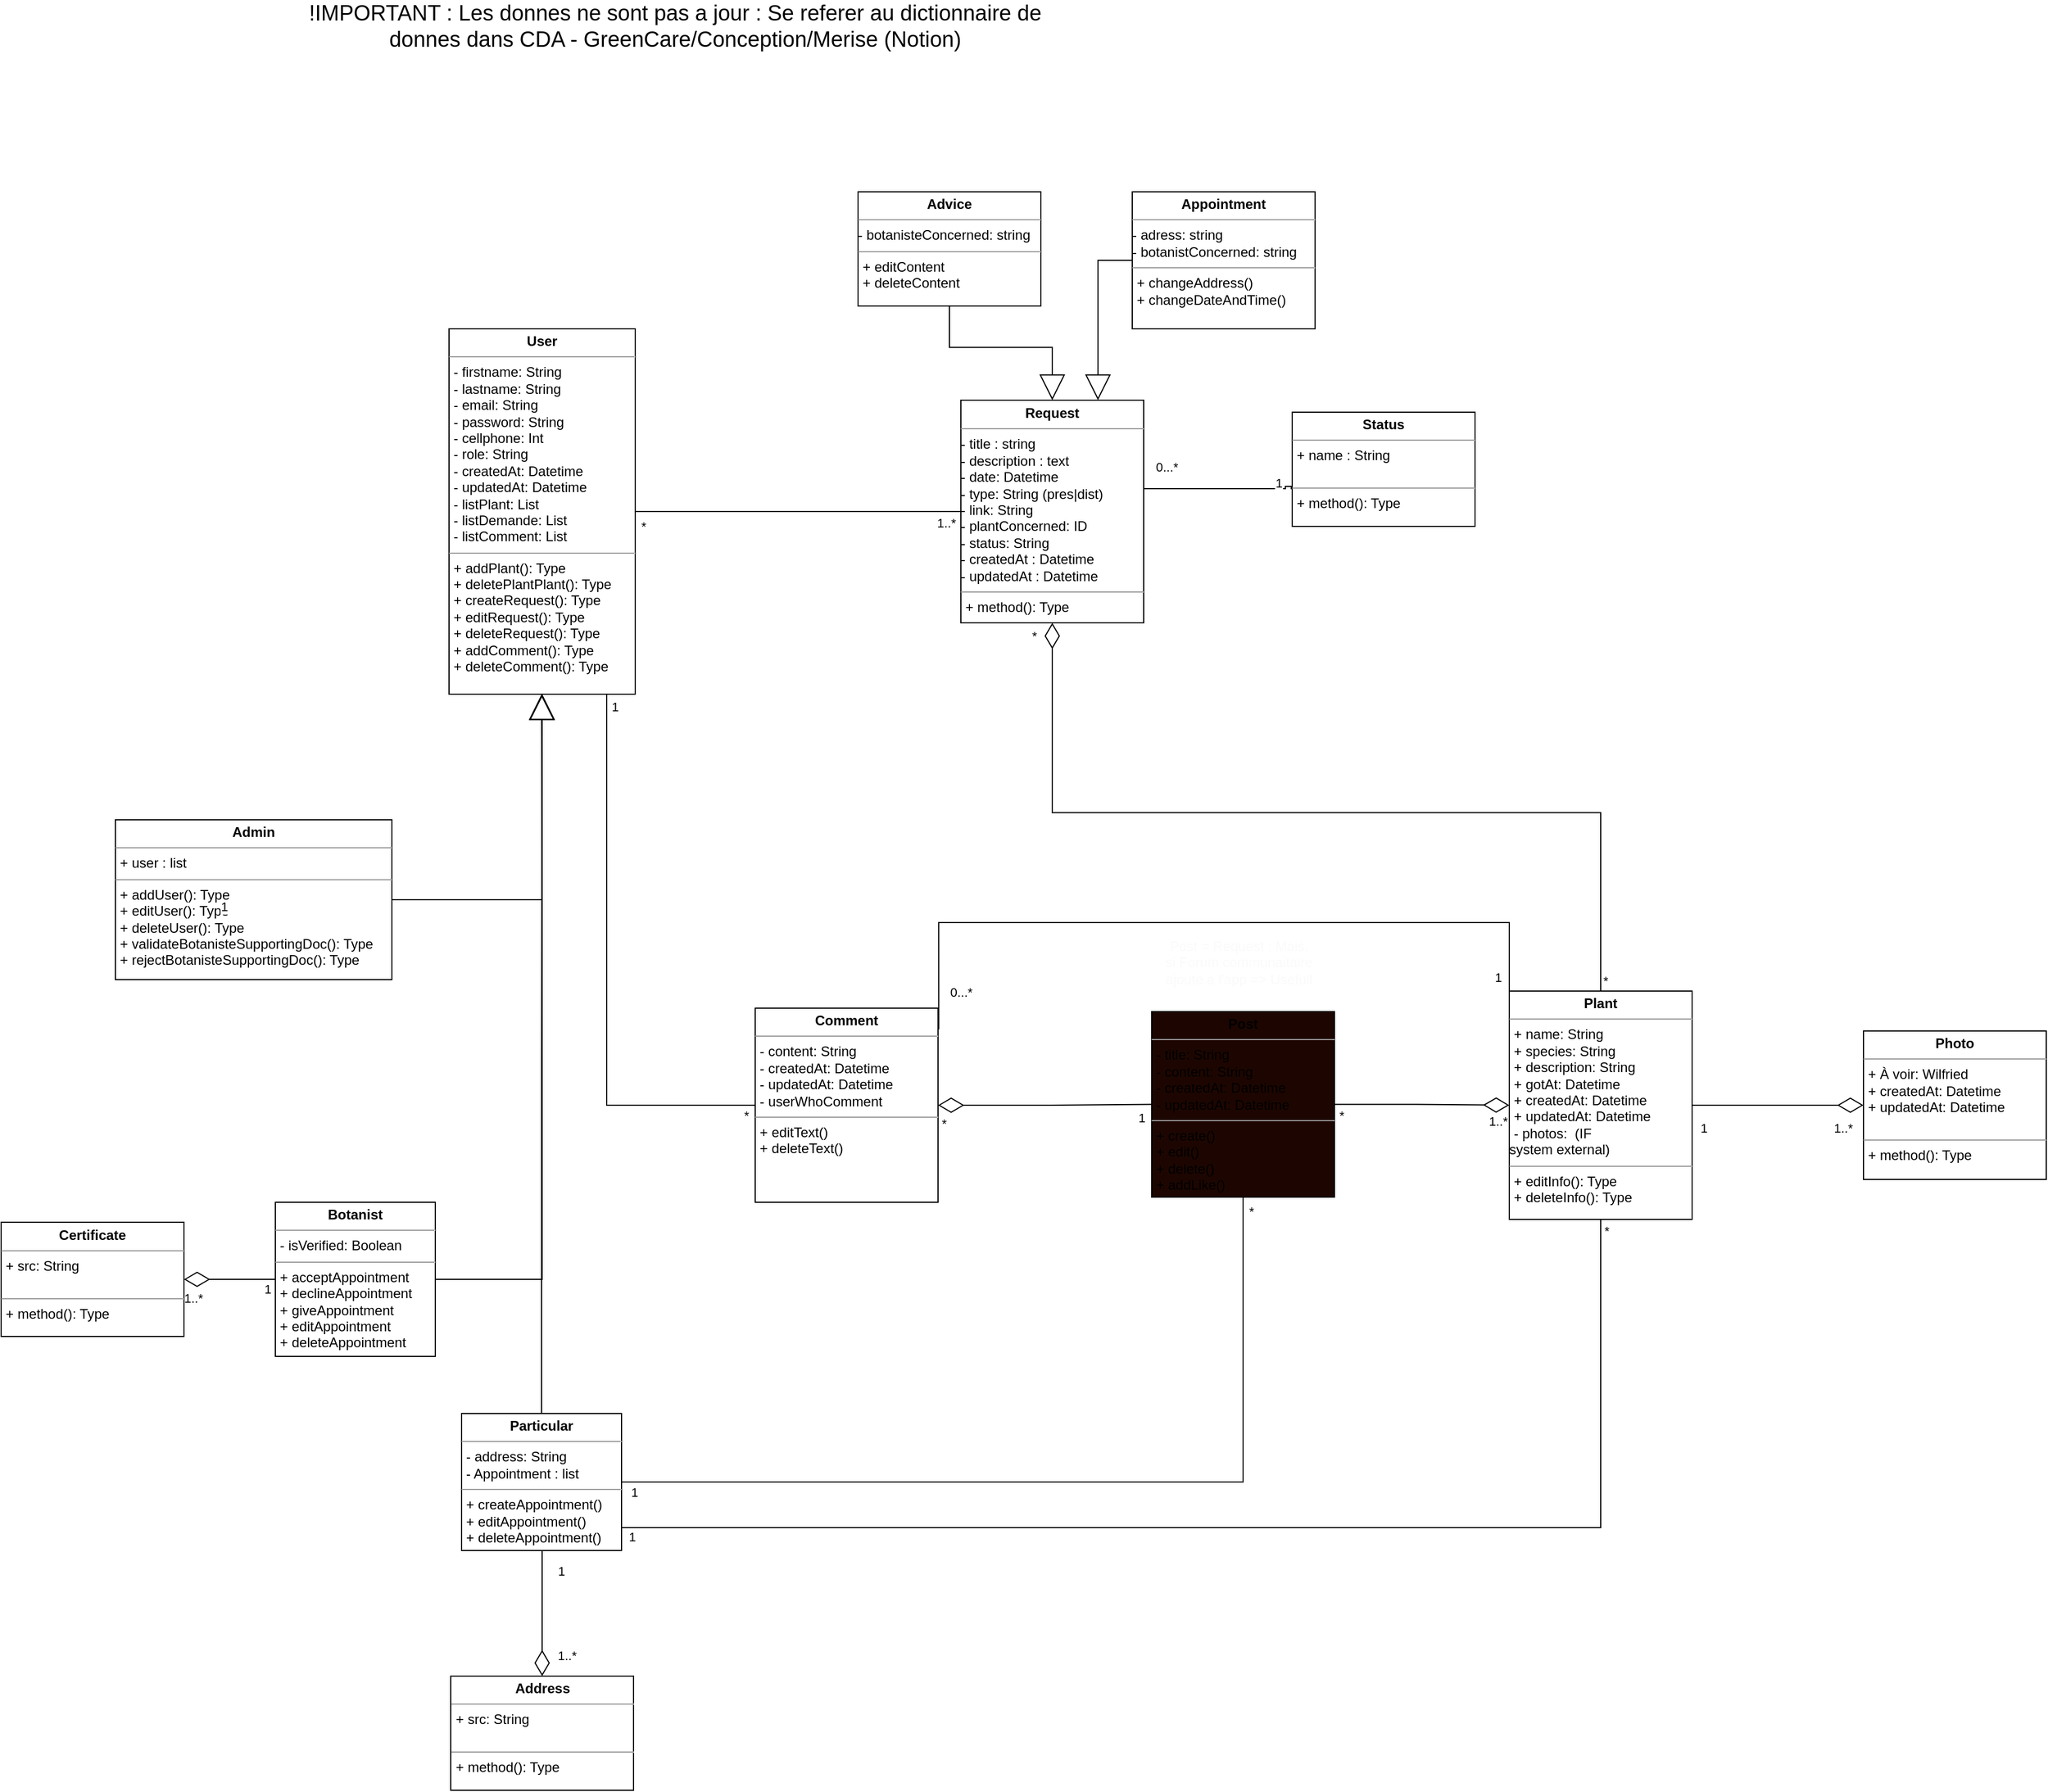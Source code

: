 <mxfile pages="4">
    <diagram id="wKkOcY5gDYYbzL6k_BSN" name="Diagramme de classe">
        <mxGraphModel dx="2577" dy="1818" grid="1" gridSize="10" guides="1" tooltips="1" connect="1" arrows="1" fold="1" page="0" pageScale="1" pageWidth="827" pageHeight="1169" math="0" shadow="0">
            <root>
                <mxCell id="0"/>
                <mxCell id="1" parent="0"/>
                <mxCell id="yoYAKX1P5dWUwAAz9NMA-13" style="edgeStyle=orthogonalEdgeStyle;rounded=0;orthogonalLoop=1;jettySize=auto;html=1;endArrow=none;endFill=0;entryX=0;entryY=0.5;entryDx=0;entryDy=0;" parent="1" source="U3Fh0JSpAQ_HMKzynY-E-5" target="wcK2_SsXAU88zGsK9JyU-15" edge="1">
                    <mxGeometry relative="1" as="geometry"/>
                </mxCell>
                <mxCell id="yoYAKX1P5dWUwAAz9NMA-14" value="1..*" style="edgeLabel;html=1;align=center;verticalAlign=middle;resizable=0;points=[];" parent="yoYAKX1P5dWUwAAz9NMA-13" connectable="0" vertex="1">
                    <mxGeometry x="0.877" y="-2" relative="1" as="geometry">
                        <mxPoint x="4" y="8" as="offset"/>
                    </mxGeometry>
                </mxCell>
                <mxCell id="U3Fh0JSpAQ_HMKzynY-E-5" value="&lt;p style=&quot;margin:0px;margin-top:4px;text-align:center;&quot;&gt;&lt;b&gt;User&lt;/b&gt;&lt;/p&gt;&lt;hr size=&quot;1&quot;&gt;&lt;p style=&quot;margin:0px;margin-left:4px;&quot;&gt;- firstname: String&lt;/p&gt;&lt;p style=&quot;margin:0px;margin-left:4px;&quot;&gt;- lastname: String&lt;/p&gt;&lt;p style=&quot;margin:0px;margin-left:4px;&quot;&gt;- email: String&lt;/p&gt;&lt;p style=&quot;margin:0px;margin-left:4px;&quot;&gt;- password: String&lt;/p&gt;&lt;p style=&quot;margin:0px;margin-left:4px;&quot;&gt;- cellphone: Int&lt;/p&gt;&lt;p style=&quot;margin:0px;margin-left:4px;&quot;&gt;- role: String&lt;/p&gt;&lt;p style=&quot;margin: 0px 0px 0px 4px;&quot;&gt;- createdAt: Datetime&lt;/p&gt;&lt;p style=&quot;margin: 0px 0px 0px 4px;&quot;&gt;- updatedAt: Datetime&lt;/p&gt;&lt;p style=&quot;margin: 0px 0px 0px 4px;&quot;&gt;- listPlant: List&lt;/p&gt;&lt;p style=&quot;margin: 0px 0px 0px 4px;&quot;&gt;- listDemande: List&lt;br&gt;&lt;/p&gt;&lt;p style=&quot;margin: 0px 0px 0px 4px;&quot;&gt;- listComment: List&lt;br&gt;&lt;/p&gt;&lt;hr size=&quot;1&quot;&gt;&lt;p style=&quot;margin:0px;margin-left:4px;&quot;&gt;+ addPlant(): Type&lt;/p&gt;&lt;p style=&quot;margin:0px;margin-left:4px;&quot;&gt;+ deletePlantPlant(): Type&lt;br&gt;&lt;/p&gt;&lt;p style=&quot;margin:0px;margin-left:4px;&quot;&gt;+ createRequest(): Type&lt;br&gt;&lt;/p&gt;&lt;p style=&quot;margin:0px;margin-left:4px;&quot;&gt;+ editRequest(): Type&lt;br&gt;&lt;/p&gt;&lt;p style=&quot;margin:0px;margin-left:4px;&quot;&gt;&lt;span style=&quot;background-color: initial;&quot;&gt;+ deleteRequest(): Type&lt;/span&gt;&lt;br&gt;&lt;/p&gt;&lt;p style=&quot;margin:0px;margin-left:4px;&quot;&gt;+ addComment(): Type&lt;br&gt;&lt;/p&gt;&lt;p style=&quot;margin:0px;margin-left:4px;&quot;&gt;+ deleteComment(): Type&lt;br&gt;&lt;/p&gt;" style="verticalAlign=top;align=left;overflow=fill;fontSize=12;fontFamily=Helvetica;html=1;" parent="1" vertex="1">
                    <mxGeometry x="362" y="-10" width="163" height="320" as="geometry"/>
                </mxCell>
                <mxCell id="yoYAKX1P5dWUwAAz9NMA-33" style="edgeStyle=orthogonalEdgeStyle;rounded=0;orthogonalLoop=1;jettySize=auto;html=1;endArrow=none;endFill=0;" parent="1" source="U3Fh0JSpAQ_HMKzynY-E-6" target="yoYAKX1P5dWUwAAz9NMA-1" edge="1">
                    <mxGeometry relative="1" as="geometry">
                        <Array as="points">
                            <mxPoint x="1370" y="1040"/>
                        </Array>
                    </mxGeometry>
                </mxCell>
                <mxCell id="yoYAKX1P5dWUwAAz9NMA-34" value="1" style="edgeLabel;html=1;align=center;verticalAlign=middle;resizable=0;points=[];" parent="yoYAKX1P5dWUwAAz9NMA-33" connectable="0" vertex="1">
                    <mxGeometry x="0.956" y="1" relative="1" as="geometry">
                        <mxPoint x="-16" y="7" as="offset"/>
                    </mxGeometry>
                </mxCell>
                <mxCell id="yoYAKX1P5dWUwAAz9NMA-35" value="*" style="edgeLabel;html=1;align=center;verticalAlign=middle;resizable=0;points=[];" parent="yoYAKX1P5dWUwAAz9NMA-33" connectable="0" vertex="1">
                    <mxGeometry x="-0.81" y="2" relative="1" as="geometry">
                        <mxPoint x="3" y="-97" as="offset"/>
                    </mxGeometry>
                </mxCell>
                <mxCell id="U3Fh0JSpAQ_HMKzynY-E-6" value="&lt;p style=&quot;margin:0px;margin-top:4px;text-align:center;&quot;&gt;&lt;b&gt;Plant&lt;/b&gt;&lt;/p&gt;&lt;hr size=&quot;1&quot;&gt;&lt;p style=&quot;margin:0px;margin-left:4px;&quot;&gt;+ name: String&lt;/p&gt;&lt;p style=&quot;margin:0px;margin-left:4px;&quot;&gt;+ species: String&lt;/p&gt;&lt;p style=&quot;margin:0px;margin-left:4px;&quot;&gt;+ description: String&lt;/p&gt;&lt;p style=&quot;margin:0px;margin-left:4px;&quot;&gt;+ gotAt: Datetime&lt;/p&gt;&lt;p style=&quot;margin:0px;margin-left:4px;&quot;&gt;+ createdAt: Datetime&lt;/p&gt;&lt;p style=&quot;margin:0px;margin-left:4px;&quot;&gt;+ updatedAt: Datetime&lt;/p&gt;&lt;p style=&quot;margin:0px;margin-left:4px;&quot;&gt;- photos:&amp;nbsp; (IF&amp;nbsp;&lt;/p&gt;system external&lt;span style=&quot;background-color: initial;&quot;&gt;)&lt;/span&gt;&lt;br&gt;&lt;hr size=&quot;1&quot;&gt;&lt;p style=&quot;margin:0px;margin-left:4px;&quot;&gt;+ editInfo(): Type&lt;/p&gt;&lt;p style=&quot;margin:0px;margin-left:4px;&quot;&gt;+ deleteInfo(): Type&lt;br&gt;&lt;/p&gt;" style="verticalAlign=top;align=left;overflow=fill;fontSize=12;fontFamily=Helvetica;html=1;" parent="1" vertex="1">
                    <mxGeometry x="1290" y="570" width="160" height="200" as="geometry"/>
                </mxCell>
                <mxCell id="yoYAKX1P5dWUwAAz9NMA-19" style="edgeStyle=orthogonalEdgeStyle;rounded=0;orthogonalLoop=1;jettySize=auto;html=1;endArrow=none;endFill=0;startArrow=diamondThin;startFill=0;startSize=20;" parent="1" source="U3Fh0JSpAQ_HMKzynY-E-7" target="U3Fh0JSpAQ_HMKzynY-E-6" edge="1">
                    <mxGeometry relative="1" as="geometry">
                        <mxPoint x="1570" y="670" as="sourcePoint"/>
                    </mxGeometry>
                </mxCell>
                <mxCell id="yoYAKX1P5dWUwAAz9NMA-20" value="1..*" style="edgeLabel;html=1;align=center;verticalAlign=middle;resizable=0;points=[];" parent="yoYAKX1P5dWUwAAz9NMA-19" connectable="0" vertex="1">
                    <mxGeometry x="-0.564" y="1" relative="1" as="geometry">
                        <mxPoint x="14" y="19" as="offset"/>
                    </mxGeometry>
                </mxCell>
                <mxCell id="U3Fh0JSpAQ_HMKzynY-E-7" value="&lt;p style=&quot;margin:0px;margin-top:4px;text-align:center;&quot;&gt;&lt;b&gt;Photo&lt;/b&gt;&lt;/p&gt;&lt;hr size=&quot;1&quot;&gt;&lt;p style=&quot;margin:0px;margin-left:4px;&quot;&gt;+ À voir: Wilfried&lt;/p&gt;&lt;p style=&quot;margin: 0px 0px 0px 4px;&quot;&gt;+ createdAt: Datetime&lt;/p&gt;&lt;p style=&quot;margin:0px;margin-left:4px;&quot;&gt;&lt;span style=&quot;background-color: initial;&quot;&gt;+ updatedAt: Datetime&lt;/span&gt;&lt;/p&gt;&lt;p style=&quot;margin:0px;margin-left:4px;&quot;&gt;&lt;span style=&quot;background-color: initial;&quot;&gt;&amp;nbsp;&lt;/span&gt;&lt;br&gt;&lt;/p&gt;&lt;hr size=&quot;1&quot;&gt;&lt;p style=&quot;margin:0px;margin-left:4px;&quot;&gt;+ method(): Type&lt;/p&gt;" style="verticalAlign=top;align=left;overflow=fill;fontSize=12;fontFamily=Helvetica;html=1;" parent="1" vertex="1">
                    <mxGeometry x="1600" y="605" width="160" height="130" as="geometry"/>
                </mxCell>
                <mxCell id="yoYAKX1P5dWUwAAz9NMA-23" style="edgeStyle=orthogonalEdgeStyle;rounded=0;orthogonalLoop=1;jettySize=auto;html=1;endArrow=diamondThin;endFill=0;startSize=6;endSize=20;" parent="1" source="U3Fh0JSpAQ_HMKzynY-E-10" target="U3Fh0JSpAQ_HMKzynY-E-6" edge="1">
                    <mxGeometry relative="1" as="geometry"/>
                </mxCell>
                <mxCell id="yoYAKX1P5dWUwAAz9NMA-24" value="*" style="edgeLabel;html=1;align=center;verticalAlign=middle;resizable=0;points=[];fillColor=#1D0A07;" parent="yoYAKX1P5dWUwAAz9NMA-23" connectable="0" vertex="1">
                    <mxGeometry x="-0.844" y="-1" relative="1" as="geometry">
                        <mxPoint x="-6" y="8" as="offset"/>
                    </mxGeometry>
                </mxCell>
                <mxCell id="yoYAKX1P5dWUwAAz9NMA-5" style="edgeStyle=orthogonalEdgeStyle;rounded=0;orthogonalLoop=1;jettySize=auto;html=1;endArrow=none;endFill=0;startArrow=diamondThin;startFill=0;startSize=20;" parent="1" source="U3Fh0JSpAQ_HMKzynY-E-11" target="U3Fh0JSpAQ_HMKzynY-E-10" edge="1">
                    <mxGeometry relative="1" as="geometry"/>
                </mxCell>
                <mxCell id="yoYAKX1P5dWUwAAz9NMA-8" value="*" style="edgeLabel;html=1;align=center;verticalAlign=middle;resizable=0;points=[];" parent="yoYAKX1P5dWUwAAz9NMA-5" connectable="0" vertex="1">
                    <mxGeometry x="-0.772" y="2" relative="1" as="geometry">
                        <mxPoint x="-17" y="18" as="offset"/>
                    </mxGeometry>
                </mxCell>
                <mxCell id="yoYAKX1P5dWUwAAz9NMA-30" style="edgeStyle=orthogonalEdgeStyle;rounded=0;orthogonalLoop=1;jettySize=auto;html=1;endArrow=none;endFill=0;" parent="1" source="U3Fh0JSpAQ_HMKzynY-E-11" target="U3Fh0JSpAQ_HMKzynY-E-5" edge="1">
                    <mxGeometry relative="1" as="geometry">
                        <Array as="points">
                            <mxPoint x="500" y="670"/>
                        </Array>
                    </mxGeometry>
                </mxCell>
                <mxCell id="yoYAKX1P5dWUwAAz9NMA-31" value="*" style="edgeLabel;html=1;align=center;verticalAlign=middle;resizable=0;points=[];" parent="yoYAKX1P5dWUwAAz9NMA-30" connectable="0" vertex="1">
                    <mxGeometry x="-0.933" y="1" relative="1" as="geometry">
                        <mxPoint x="8" y="8" as="offset"/>
                    </mxGeometry>
                </mxCell>
                <mxCell id="yoYAKX1P5dWUwAAz9NMA-32" value="1" style="edgeLabel;html=1;align=center;verticalAlign=middle;resizable=0;points=[];" parent="yoYAKX1P5dWUwAAz9NMA-30" connectable="0" vertex="1">
                    <mxGeometry x="0.943" relative="1" as="geometry">
                        <mxPoint x="7" y="-3" as="offset"/>
                    </mxGeometry>
                </mxCell>
                <mxCell id="U3Fh0JSpAQ_HMKzynY-E-11" value="&lt;p style=&quot;margin:0px;margin-top:4px;text-align:center;&quot;&gt;&lt;b&gt;Comment&lt;/b&gt;&lt;/p&gt;&lt;hr size=&quot;1&quot;&gt;&lt;p style=&quot;margin:0px;margin-left:4px;&quot;&gt;&lt;span style=&quot;background-color: initial;&quot;&gt;- content: String&lt;/span&gt;&lt;br&gt;&lt;/p&gt;&lt;p style=&quot;margin: 0px 0px 0px 4px;&quot;&gt;- createdAt: Datetime&lt;/p&gt;&lt;p style=&quot;margin: 0px 0px 0px 4px;&quot;&gt;- updatedAt: Datetime&lt;/p&gt;&lt;p style=&quot;margin:0px;margin-left:4px;&quot;&gt;- userWhoComment&amp;nbsp;&lt;/p&gt;&lt;hr size=&quot;1&quot;&gt;&lt;p style=&quot;margin:0px;margin-left:4px;&quot;&gt;+ editText()&lt;/p&gt;&lt;p style=&quot;margin:0px;margin-left:4px;&quot;&gt;+ deleteText()&lt;br&gt;&lt;/p&gt;" style="verticalAlign=top;align=left;overflow=fill;fontSize=12;fontFamily=Helvetica;html=1;" parent="1" vertex="1">
                    <mxGeometry x="630" y="585" width="160" height="170" as="geometry"/>
                </mxCell>
                <mxCell id="yoYAKX1P5dWUwAAz9NMA-10" style="edgeStyle=orthogonalEdgeStyle;rounded=0;orthogonalLoop=1;jettySize=auto;html=1;endArrow=none;endFill=0;startArrow=diamondThin;startFill=0;startSize=20;" parent="1" source="U3Fh0JSpAQ_HMKzynY-E-12" target="U3Fh0JSpAQ_HMKzynY-E-13" edge="1">
                    <mxGeometry relative="1" as="geometry"/>
                </mxCell>
                <mxCell id="yoYAKX1P5dWUwAAz9NMA-11" value="1..*" style="edgeLabel;html=1;align=center;verticalAlign=middle;resizable=0;points=[];" parent="yoYAKX1P5dWUwAAz9NMA-10" connectable="0" vertex="1">
                    <mxGeometry x="-0.901" relative="1" as="geometry">
                        <mxPoint x="4" y="16" as="offset"/>
                    </mxGeometry>
                </mxCell>
                <mxCell id="U3Fh0JSpAQ_HMKzynY-E-12" value="&lt;p style=&quot;margin:0px;margin-top:4px;text-align:center;&quot;&gt;&lt;b&gt;Certificate&lt;/b&gt;&lt;/p&gt;&lt;hr size=&quot;1&quot;&gt;&lt;p style=&quot;margin:0px;margin-left:4px;&quot;&gt;&lt;span style=&quot;background-color: initial;&quot;&gt;+ src: String&lt;/span&gt;&lt;/p&gt;&lt;p style=&quot;margin:0px;margin-left:4px;&quot;&gt;&amp;nbsp;&lt;/p&gt;&lt;hr size=&quot;1&quot;&gt;&lt;p style=&quot;margin:0px;margin-left:4px;&quot;&gt;+ method(): Type&lt;/p&gt;" style="verticalAlign=top;align=left;overflow=fill;fontSize=12;fontFamily=Helvetica;html=1;" parent="1" vertex="1">
                    <mxGeometry x="-30" y="772.5" width="160" height="100" as="geometry"/>
                </mxCell>
                <mxCell id="yoYAKX1P5dWUwAAz9NMA-2" style="edgeStyle=orthogonalEdgeStyle;rounded=0;orthogonalLoop=1;jettySize=auto;html=1;endArrow=block;endFill=0;strokeWidth=1;endSize=20;" parent="1" source="U3Fh0JSpAQ_HMKzynY-E-13" target="U3Fh0JSpAQ_HMKzynY-E-5" edge="1">
                    <mxGeometry relative="1" as="geometry"/>
                </mxCell>
                <mxCell id="U3Fh0JSpAQ_HMKzynY-E-13" value="&lt;p style=&quot;margin:0px;margin-top:4px;text-align:center;&quot;&gt;&lt;b&gt;Botanist&lt;/b&gt;&lt;/p&gt;&lt;hr size=&quot;1&quot;&gt;&lt;p style=&quot;margin:0px;margin-left:4px;&quot;&gt;- isVerified: Boolean&lt;/p&gt;&lt;hr size=&quot;1&quot;&gt;&lt;p style=&quot;margin:0px;margin-left:4px;&quot;&gt;+ acceptAppointment&lt;/p&gt;&lt;p style=&quot;margin:0px;margin-left:4px;&quot;&gt;+ declineAppointment&lt;br&gt;&lt;/p&gt;&lt;p style=&quot;margin:0px;margin-left:4px;&quot;&gt;+ giveAppointment&lt;br&gt;&lt;/p&gt;&lt;p style=&quot;margin:0px;margin-left:4px;&quot;&gt;+ editAppointment&lt;br&gt;&lt;/p&gt;&lt;p style=&quot;margin:0px;margin-left:4px;&quot;&gt;+ deleteAppointment&lt;br&gt;&lt;/p&gt;" style="verticalAlign=top;align=left;overflow=fill;fontSize=12;fontFamily=Helvetica;html=1;" parent="1" vertex="1">
                    <mxGeometry x="210" y="755" width="140" height="135" as="geometry"/>
                </mxCell>
                <mxCell id="UA7AjnowPPmPT0jhDamU-1" value="&lt;font style=&quot;font-size: 19px;&quot;&gt;!IMPORTANT : Les donnes ne sont pas a jour : Se referer au dictionnaire de donnes dans CDA - GreenCare/Conception/Merise (Notion)&lt;/font&gt;" style="text;html=1;align=center;verticalAlign=middle;whiteSpace=wrap;rounded=0;" parent="1" vertex="1">
                    <mxGeometry x="230" y="-290" width="660" height="30" as="geometry"/>
                </mxCell>
                <mxCell id="yoYAKX1P5dWUwAAz9NMA-36" style="edgeStyle=orthogonalEdgeStyle;rounded=0;orthogonalLoop=1;jettySize=auto;html=1;endArrow=none;endFill=0;startArrow=diamondThin;startFill=0;startSize=20;exitX=0.5;exitY=1;exitDx=0;exitDy=0;" parent="1" source="wcK2_SsXAU88zGsK9JyU-15" target="U3Fh0JSpAQ_HMKzynY-E-6" edge="1">
                    <mxGeometry relative="1" as="geometry"/>
                </mxCell>
                <mxCell id="yoYAKX1P5dWUwAAz9NMA-37" value="*" style="edgeLabel;html=1;align=center;verticalAlign=middle;resizable=0;points=[];" parent="yoYAKX1P5dWUwAAz9NMA-36" connectable="0" vertex="1">
                    <mxGeometry x="-0.918" relative="1" as="geometry">
                        <mxPoint x="-16" y="-22" as="offset"/>
                    </mxGeometry>
                </mxCell>
                <mxCell id="yoYAKX1P5dWUwAAz9NMA-38" value="*" style="edgeLabel;html=1;align=center;verticalAlign=middle;resizable=0;points=[];" parent="yoYAKX1P5dWUwAAz9NMA-36" connectable="0" vertex="1">
                    <mxGeometry x="0.968" y="-2" relative="1" as="geometry">
                        <mxPoint x="6" y="4" as="offset"/>
                    </mxGeometry>
                </mxCell>
                <mxCell id="GKCTTzOeFIz7plYYtuQq-2" value="&lt;p style=&quot;margin:0px;margin-top:4px;text-align:center;&quot;&gt;&lt;b&gt;Appointment&lt;/b&gt;&lt;/p&gt;&lt;hr size=&quot;1&quot;&gt;&lt;div&gt;- adress: string&lt;br&gt;&lt;/div&gt;&lt;div&gt;- botanistConcerned: string&lt;br&gt;&lt;/div&gt;&lt;hr size=&quot;1&quot;&gt;&lt;p style=&quot;margin:0px;margin-left:4px;&quot;&gt;+ changeAddress()&lt;/p&gt;&lt;p style=&quot;margin:0px;margin-left:4px;&quot;&gt;+ changeDateAndTime()&lt;br&gt;&lt;/p&gt;" style="verticalAlign=top;align=left;overflow=fill;fontSize=12;fontFamily=Helvetica;html=1;" parent="1" vertex="1">
                    <mxGeometry x="960" y="-130" width="160" height="120" as="geometry"/>
                </mxCell>
                <mxCell id="yoYAKX1P5dWUwAAz9NMA-26" style="edgeStyle=orthogonalEdgeStyle;rounded=0;orthogonalLoop=1;jettySize=auto;html=1;endArrow=none;endFill=0;" parent="1" source="yoYAKX1P5dWUwAAz9NMA-1" target="U3Fh0JSpAQ_HMKzynY-E-10" edge="1">
                    <mxGeometry relative="1" as="geometry"/>
                </mxCell>
                <mxCell id="yoYAKX1P5dWUwAAz9NMA-27" value="*" style="edgeLabel;html=1;align=center;verticalAlign=middle;resizable=0;points=[];fillColor=#1D0A07;" parent="yoYAKX1P5dWUwAAz9NMA-26" connectable="0" vertex="1">
                    <mxGeometry x="0.701" y="1" relative="1" as="geometry">
                        <mxPoint x="8" y="-106" as="offset"/>
                    </mxGeometry>
                </mxCell>
                <mxCell id="yoYAKX1P5dWUwAAz9NMA-29" value="1" style="edgeLabel;html=1;align=center;verticalAlign=middle;resizable=0;points=[];" parent="yoYAKX1P5dWUwAAz9NMA-26" connectable="0" vertex="1">
                    <mxGeometry x="-0.968" y="2" relative="1" as="geometry">
                        <mxPoint x="-2" y="11" as="offset"/>
                    </mxGeometry>
                </mxCell>
                <mxCell id="yoYAKX1P5dWUwAAz9NMA-1" value="&lt;p style=&quot;margin:0px;margin-top:4px;text-align:center;&quot;&gt;&lt;b&gt;Particular&lt;/b&gt;&lt;/p&gt;&lt;hr size=&quot;1&quot;&gt;&lt;p style=&quot;margin:0px;margin-left:4px;&quot;&gt;- address: String&lt;br&gt;&lt;/p&gt;&lt;p style=&quot;margin:0px;margin-left:4px;&quot;&gt;- Appointment : list&lt;/p&gt;&lt;hr size=&quot;1&quot;&gt;&lt;p style=&quot;margin:0px;margin-left:4px;&quot;&gt;+ createAppointment()&lt;/p&gt;&lt;p style=&quot;margin:0px;margin-left:4px;&quot;&gt;+ editAppointment()&lt;br&gt;&lt;/p&gt;&lt;p style=&quot;margin:0px;margin-left:4px;&quot;&gt;+ deleteAppointment()&lt;br&gt;&lt;/p&gt;" style="verticalAlign=top;align=left;overflow=fill;fontSize=12;fontFamily=Helvetica;html=1;" parent="1" vertex="1">
                    <mxGeometry x="373" y="940" width="140" height="120" as="geometry"/>
                </mxCell>
                <mxCell id="yoYAKX1P5dWUwAAz9NMA-4" style="edgeStyle=orthogonalEdgeStyle;rounded=0;orthogonalLoop=1;jettySize=auto;html=1;endArrow=block;endFill=0;strokeWidth=1;endSize=20;" parent="1" source="yoYAKX1P5dWUwAAz9NMA-1" target="U3Fh0JSpAQ_HMKzynY-E-5" edge="1">
                    <mxGeometry relative="1" as="geometry">
                        <mxPoint x="287" y="150" as="sourcePoint"/>
                        <mxPoint x="390" y="60" as="targetPoint"/>
                    </mxGeometry>
                </mxCell>
                <mxCell id="yoYAKX1P5dWUwAAz9NMA-9" value="1" style="edgeLabel;html=1;align=center;verticalAlign=middle;resizable=0;points=[];fillColor=#1D0A07;" parent="1" connectable="0" vertex="1">
                    <mxGeometry x="970.001" y="673" as="geometry">
                        <mxPoint x="-2" y="8" as="offset"/>
                    </mxGeometry>
                </mxCell>
                <mxCell id="yoYAKX1P5dWUwAAz9NMA-12" value="1" style="edgeLabel;html=1;align=center;verticalAlign=middle;resizable=0;points=[];" parent="1" connectable="0" vertex="1">
                    <mxGeometry x="205.004" y="837" as="geometry">
                        <mxPoint x="-2" y="-6" as="offset"/>
                    </mxGeometry>
                </mxCell>
                <mxCell id="yoYAKX1P5dWUwAAz9NMA-15" value="*" style="edgeLabel;html=1;align=center;verticalAlign=middle;resizable=0;points=[];" parent="1" connectable="0" vertex="1">
                    <mxGeometry x="532.001" y="163" as="geometry"/>
                </mxCell>
                <mxCell id="yoYAKX1P5dWUwAAz9NMA-21" value="1" style="edgeLabel;html=1;align=center;verticalAlign=middle;resizable=0;points=[];" parent="1" connectable="0" vertex="1">
                    <mxGeometry x="1459.997" y="690" as="geometry"/>
                </mxCell>
                <mxCell id="yoYAKX1P5dWUwAAz9NMA-25" value="1..*" style="edgeLabel;html=1;align=center;verticalAlign=middle;resizable=0;points=[];" parent="1" connectable="0" vertex="1">
                    <mxGeometry x="1280.004" y="690" as="geometry">
                        <mxPoint y="-6" as="offset"/>
                    </mxGeometry>
                </mxCell>
                <mxCell id="wcK2_SsXAU88zGsK9JyU-4" value="&lt;p style=&quot;margin:0px;margin-top:4px;text-align:center;&quot;&gt;&lt;b&gt;Admin&lt;/b&gt;&lt;/p&gt;&lt;hr size=&quot;1&quot;&gt;&lt;p style=&quot;margin:0px;margin-left:4px;&quot;&gt;+ user : list&lt;/p&gt;&lt;hr size=&quot;1&quot;&gt;&lt;p style=&quot;margin:0px;margin-left:4px;&quot;&gt;+ addUser(): Type&lt;/p&gt;&lt;p style=&quot;margin:0px;margin-left:4px;&quot;&gt;+ editUser(): Type&lt;br&gt;&lt;/p&gt;&lt;p style=&quot;margin:0px;margin-left:4px;&quot;&gt;+ deleteUser(): Type&lt;br&gt;&lt;/p&gt;&lt;p style=&quot;margin:0px;margin-left:4px;&quot;&gt;+ validateBotanisteSupportingDoc(): Type&lt;br&gt;&lt;/p&gt;&lt;p style=&quot;margin:0px;margin-left:4px;&quot;&gt;+ rejectBotanisteSupportingDoc(): Type&lt;br&gt;&lt;/p&gt;" style="verticalAlign=top;align=left;overflow=fill;fontSize=12;fontFamily=Helvetica;html=1;" parent="1" vertex="1">
                    <mxGeometry x="70" y="420" width="242" height="140" as="geometry"/>
                </mxCell>
                <mxCell id="wcK2_SsXAU88zGsK9JyU-5" value="1" style="edgeLabel;html=1;align=center;verticalAlign=middle;resizable=0;points=[];" parent="1" connectable="0" vertex="1">
                    <mxGeometry x="167.004" y="502" as="geometry">
                        <mxPoint x="-2" y="-6" as="offset"/>
                    </mxGeometry>
                </mxCell>
                <mxCell id="wcK2_SsXAU88zGsK9JyU-6" style="edgeStyle=orthogonalEdgeStyle;rounded=0;orthogonalLoop=1;jettySize=auto;html=1;endArrow=block;endFill=0;strokeWidth=1;endSize=20;exitX=1;exitY=0.5;exitDx=0;exitDy=0;" parent="1" source="wcK2_SsXAU88zGsK9JyU-4" edge="1">
                    <mxGeometry relative="1" as="geometry">
                        <mxPoint x="453" y="950" as="sourcePoint"/>
                        <mxPoint x="443" y="310" as="targetPoint"/>
                    </mxGeometry>
                </mxCell>
                <mxCell id="wcK2_SsXAU88zGsK9JyU-12" value="&lt;p style=&quot;margin:0px;margin-top:4px;text-align:center;&quot;&gt;&lt;b&gt;Advice&lt;/b&gt;&lt;/p&gt;&lt;hr size=&quot;1&quot;&gt;&lt;div&gt;- botanisteConcerned: string&lt;br&gt;&lt;/div&gt;&lt;hr size=&quot;1&quot;&gt;&lt;p style=&quot;margin:0px;margin-left:4px;&quot;&gt;+ editContent&lt;/p&gt;&lt;p style=&quot;margin:0px;margin-left:4px;&quot;&gt;+ deleteContent&lt;br&gt;&lt;/p&gt;" style="verticalAlign=top;align=left;overflow=fill;fontSize=12;fontFamily=Helvetica;html=1;" parent="1" vertex="1">
                    <mxGeometry x="720" y="-130" width="160" height="100" as="geometry"/>
                </mxCell>
                <mxCell id="wcK2_SsXAU88zGsK9JyU-15" value="&lt;p style=&quot;margin:0px;margin-top:4px;text-align:center;&quot;&gt;&lt;b&gt;Request&lt;/b&gt;&lt;/p&gt;&lt;hr size=&quot;1&quot;&gt;&lt;div&gt;- title : string&lt;/div&gt;&lt;div&gt;- description : text&lt;/div&gt;&lt;div&gt;-&amp;nbsp;&lt;span style=&quot;background-color: initial;&quot;&gt;date: Datetime&lt;/span&gt;&lt;/div&gt;&lt;div&gt;- type: String (pres|dist)&lt;/div&gt;&lt;div&gt;- link: String&lt;br&gt;&lt;/div&gt;&lt;div&gt;- plantConcerned: ID&lt;/div&gt;&lt;div&gt;- status: String&lt;/div&gt;&lt;div&gt;- createdAt : Datetime&lt;/div&gt;&lt;div&gt;- updatedAt : Datetime&lt;/div&gt;&lt;hr size=&quot;1&quot;&gt;&lt;p style=&quot;margin:0px;margin-left:4px;&quot;&gt;+ method(): Type&lt;/p&gt;" style="verticalAlign=top;align=left;overflow=fill;fontSize=12;fontFamily=Helvetica;html=1;" parent="1" vertex="1">
                    <mxGeometry x="810" y="52.5" width="160" height="195" as="geometry"/>
                </mxCell>
                <mxCell id="wcK2_SsXAU88zGsK9JyU-17" style="edgeStyle=orthogonalEdgeStyle;rounded=0;orthogonalLoop=1;jettySize=auto;html=1;endArrow=block;endFill=0;strokeWidth=1;endSize=20;entryX=0.5;entryY=0;entryDx=0;entryDy=0;exitX=0.5;exitY=1;exitDx=0;exitDy=0;" parent="1" source="wcK2_SsXAU88zGsK9JyU-12" target="wcK2_SsXAU88zGsK9JyU-15" edge="1">
                    <mxGeometry relative="1" as="geometry">
                        <mxPoint x="990" as="sourcePoint"/>
                        <mxPoint x="875.21" y="150" as="targetPoint"/>
                    </mxGeometry>
                </mxCell>
                <mxCell id="wcK2_SsXAU88zGsK9JyU-18" style="edgeStyle=orthogonalEdgeStyle;rounded=0;orthogonalLoop=1;jettySize=auto;html=1;endArrow=block;endFill=0;strokeWidth=1;endSize=20;entryX=0.75;entryY=0;entryDx=0;entryDy=0;exitX=0;exitY=0.5;exitDx=0;exitDy=0;" parent="1" source="GKCTTzOeFIz7plYYtuQq-2" target="wcK2_SsXAU88zGsK9JyU-15" edge="1">
                    <mxGeometry relative="1" as="geometry">
                        <mxPoint x="1000" y="10" as="sourcePoint"/>
                        <mxPoint x="880" y="180" as="targetPoint"/>
                    </mxGeometry>
                </mxCell>
                <mxCell id="ccYXBUsSf59Rllel3PBi-1" value="Post = Request : Mais, si Forum communaitaire ajoute a l'app =&amp;gt; Usefull" style="text;html=1;strokeColor=none;fillColor=none;align=center;verticalAlign=middle;whiteSpace=wrap;rounded=0;labelBackgroundColor=default;fontColor=#FAFAFA;" parent="1" vertex="1">
                    <mxGeometry x="987" y="530" width="133" height="30" as="geometry"/>
                </mxCell>
                <mxCell id="U3Fh0JSpAQ_HMKzynY-E-10" value="&lt;p style=&quot;margin:0px;margin-top:4px;text-align:center;&quot;&gt;&lt;b&gt;Post&lt;/b&gt;&lt;/p&gt;&lt;hr size=&quot;1&quot;&gt;&lt;p style=&quot;margin:0px;margin-left:4px;&quot;&gt;- title: String&lt;/p&gt;&lt;p style=&quot;margin:0px;margin-left:4px;&quot;&gt;- content: String&lt;/p&gt;&lt;p style=&quot;margin: 0px 0px 0px 4px;&quot;&gt;- createdAt: Datetime&lt;/p&gt;&lt;p style=&quot;margin: 0px 0px 0px 4px;&quot;&gt;- updatedAt: Datetime&lt;/p&gt;&lt;hr size=&quot;1&quot;&gt;&lt;p style=&quot;margin:0px;margin-left:4px;&quot;&gt;+ create()&lt;/p&gt;&lt;p style=&quot;margin:0px;margin-left:4px;&quot;&gt;+ edit()&lt;br&gt;&lt;/p&gt;&lt;p style=&quot;margin:0px;margin-left:4px;&quot;&gt;+ delete()&lt;br&gt;&lt;/p&gt;&lt;p style=&quot;margin:0px;margin-left:4px;&quot;&gt;+ addLike()&lt;br&gt;&lt;/p&gt;" style="verticalAlign=top;align=left;overflow=fill;fontSize=12;fontFamily=Helvetica;html=1;fillColor=#1D0601;" parent="1" vertex="1">
                    <mxGeometry x="977" y="588" width="160" height="162.5" as="geometry"/>
                </mxCell>
                <mxCell id="ccYXBUsSf59Rllel3PBi-4" value="&lt;p style=&quot;margin:0px;margin-top:4px;text-align:center;&quot;&gt;&lt;b&gt;Address&lt;/b&gt;&lt;/p&gt;&lt;hr size=&quot;1&quot;&gt;&lt;p style=&quot;margin:0px;margin-left:4px;&quot;&gt;&lt;span style=&quot;background-color: initial;&quot;&gt;+ src: String&lt;/span&gt;&lt;/p&gt;&lt;p style=&quot;margin:0px;margin-left:4px;&quot;&gt;&amp;nbsp;&lt;/p&gt;&lt;hr size=&quot;1&quot;&gt;&lt;p style=&quot;margin:0px;margin-left:4px;&quot;&gt;+ method(): Type&lt;/p&gt;" style="verticalAlign=top;align=left;overflow=fill;fontSize=12;fontFamily=Helvetica;html=1;" parent="1" vertex="1">
                    <mxGeometry x="363.5" y="1170" width="160" height="100" as="geometry"/>
                </mxCell>
                <mxCell id="ccYXBUsSf59Rllel3PBi-5" value="1..*" style="edgeLabel;html=1;align=center;verticalAlign=middle;resizable=0;points=[];" parent="1" connectable="0" vertex="1">
                    <mxGeometry x="99.996" y="70" as="geometry">
                        <mxPoint x="365" y="1082" as="offset"/>
                    </mxGeometry>
                </mxCell>
                <mxCell id="ccYXBUsSf59Rllel3PBi-6" style="edgeStyle=orthogonalEdgeStyle;rounded=0;orthogonalLoop=1;jettySize=auto;html=1;endArrow=none;endFill=0;startArrow=diamondThin;startFill=0;startSize=20;exitX=0.5;exitY=0;exitDx=0;exitDy=0;" parent="1" source="ccYXBUsSf59Rllel3PBi-4" edge="1">
                    <mxGeometry relative="1" as="geometry">
                        <mxPoint x="363.5" y="1060" as="sourcePoint"/>
                        <mxPoint x="443.5" y="1060" as="targetPoint"/>
                    </mxGeometry>
                </mxCell>
                <mxCell id="ccYXBUsSf59Rllel3PBi-8" value="1" style="edgeLabel;html=1;align=center;verticalAlign=middle;resizable=0;points=[];" parent="1" connectable="0" vertex="1">
                    <mxGeometry x="532" y="1070.004" as="geometry">
                        <mxPoint x="-72" y="8" as="offset"/>
                    </mxGeometry>
                </mxCell>
                <mxCell id="2" value="&lt;p style=&quot;margin:0px;margin-top:4px;text-align:center;&quot;&gt;&lt;b&gt;Status&lt;/b&gt;&lt;/p&gt;&lt;hr size=&quot;1&quot;&gt;&lt;p style=&quot;margin:0px;margin-left:4px;&quot;&gt;&lt;span style=&quot;background-color: initial;&quot;&gt;+ name : String&lt;/span&gt;&lt;/p&gt;&lt;p style=&quot;margin:0px;margin-left:4px;&quot;&gt;&amp;nbsp;&lt;/p&gt;&lt;hr size=&quot;1&quot;&gt;&lt;p style=&quot;margin:0px;margin-left:4px;&quot;&gt;+ method(): Type&lt;/p&gt;" style="verticalAlign=top;align=left;overflow=fill;fontSize=12;fontFamily=Helvetica;html=1;" vertex="1" parent="1">
                    <mxGeometry x="1100" y="63" width="160" height="100" as="geometry"/>
                </mxCell>
                <mxCell id="4" style="edgeStyle=orthogonalEdgeStyle;rounded=0;orthogonalLoop=1;jettySize=auto;html=1;endArrow=none;endFill=0;exitX=1.004;exitY=0.109;exitDx=0;exitDy=0;exitPerimeter=0;entryX=0;entryY=0.05;entryDx=0;entryDy=0;entryPerimeter=0;" edge="1" parent="1" source="U3Fh0JSpAQ_HMKzynY-E-11" target="U3Fh0JSpAQ_HMKzynY-E-6">
                    <mxGeometry relative="1" as="geometry">
                        <Array as="points">
                            <mxPoint x="791" y="510"/>
                            <mxPoint x="1290" y="510"/>
                        </Array>
                        <mxPoint x="800" y="540.0" as="sourcePoint"/>
                        <mxPoint x="670" y="180" as="targetPoint"/>
                    </mxGeometry>
                </mxCell>
                <mxCell id="5" value="0...*" style="edgeLabel;html=1;align=center;verticalAlign=middle;resizable=0;points=[];" connectable="0" vertex="1" parent="4">
                    <mxGeometry x="-0.933" y="1" relative="1" as="geometry">
                        <mxPoint x="20" y="-11" as="offset"/>
                    </mxGeometry>
                </mxCell>
                <mxCell id="6" value="1" style="edgeLabel;html=1;align=center;verticalAlign=middle;resizable=0;points=[];" connectable="0" vertex="1" parent="4">
                    <mxGeometry x="0.943" relative="1" as="geometry">
                        <mxPoint x="-10" y="-3" as="offset"/>
                    </mxGeometry>
                </mxCell>
                <mxCell id="7" style="edgeStyle=orthogonalEdgeStyle;rounded=0;orthogonalLoop=1;jettySize=auto;html=1;endArrow=none;endFill=0;exitX=1;exitY=0.25;exitDx=0;exitDy=0;entryX=-0.005;entryY=0.675;entryDx=0;entryDy=0;entryPerimeter=0;" edge="1" parent="1" source="wcK2_SsXAU88zGsK9JyU-15" target="2">
                    <mxGeometry relative="1" as="geometry">
                        <Array as="points">
                            <mxPoint x="970" y="130"/>
                            <mxPoint x="1094" y="130"/>
                            <mxPoint x="1094" y="128"/>
                            <mxPoint x="1099" y="128"/>
                        </Array>
                        <mxPoint x="560.0" y="233.53" as="sourcePoint"/>
                        <mxPoint x="1059.36" y="210" as="targetPoint"/>
                    </mxGeometry>
                </mxCell>
                <mxCell id="8" value="0...*" style="edgeLabel;html=1;align=center;verticalAlign=middle;resizable=0;points=[];" connectable="0" vertex="1" parent="7">
                    <mxGeometry x="-0.933" y="1" relative="1" as="geometry">
                        <mxPoint x="19" y="4" as="offset"/>
                    </mxGeometry>
                </mxCell>
                <mxCell id="9" value="1" style="edgeLabel;html=1;align=center;verticalAlign=middle;resizable=0;points=[];" connectable="0" vertex="1" parent="7">
                    <mxGeometry x="0.943" relative="1" as="geometry">
                        <mxPoint x="-10" y="-3" as="offset"/>
                    </mxGeometry>
                </mxCell>
            </root>
        </mxGraphModel>
    </diagram>
    <diagram id="unrzabQcZFriMCC7OyJM" name="Diagramme de cas d'utilisation">
        <mxGraphModel dx="1710" dy="416" grid="1" gridSize="10" guides="1" tooltips="1" connect="1" arrows="1" fold="1" page="0" pageScale="1" pageWidth="827" pageHeight="1169" background="none" math="0" shadow="0">
            <root>
                <mxCell id="0"/>
                <mxCell id="1" parent="0"/>
                <UserObject label="" lucidchartObjectId="gKhOu9pnk8Ob" id="j4Bny53Nqc3UgjpTRana-2">
                    <mxCell style="html=1;overflow=block;blockSpacing=1;whiteSpace=wrap;fontSize=13;align=center;spacing=0;fillColor=#ffffff;strokeWidth=1.5;strokeColor=none;" parent="1" vertex="1">
                        <mxGeometry x="2765" y="1296" width="180" height="45" as="geometry"/>
                    </mxCell>
                </UserObject>
                <UserObject label="" lucidchartObjectId="gKhOGDX6BmYb" id="j4Bny53Nqc3UgjpTRana-3">
                    <mxCell style="html=1;overflow=block;blockSpacing=1;whiteSpace=wrap;container=0;pointerEvents=0;collapsible=0;recursiveResize=0;fontSize=13;align=center;spacing=0;strokeOpacity=100;fillOpacity=100;fillColor=none;strokeWidth=1.5;movable=1;resizable=1;rotatable=1;deletable=1;editable=1;locked=0;connectable=1;" parent="1" vertex="1">
                        <mxGeometry x="770" y="921" width="1395" height="1280" as="geometry"/>
                    </mxCell>
                </UserObject>
                <UserObject label="Client" lucidchartObjectId="gKhOu-AiaodL" id="j4Bny53Nqc3UgjpTRana-18">
                    <mxCell style="html=1;overflow=block;blockSpacing=1;shape=umlActor;labelPosition=center;verticalLabelPosition=bottom;verticalAlign=top;whiteSpace=nowrap;fontSize=13;align=center;spacing=0;strokeOpacity=100;fillOpacity=100;fillColor=none;strokeWidth=1.5;" parent="1" vertex="1">
                        <mxGeometry x="615" y="1355" width="60" height="120" as="geometry"/>
                    </mxCell>
                </UserObject>
                <UserObject label="Botaniste" lucidchartObjectId="gKhOP7h5WBCP" id="j4Bny53Nqc3UgjpTRana-19">
                    <mxCell style="html=1;overflow=block;blockSpacing=1;shape=umlActor;labelPosition=center;verticalLabelPosition=bottom;verticalAlign=top;whiteSpace=nowrap;fontSize=13;align=center;spacing=0;strokeOpacity=100;fillOpacity=100;fillColor=none;strokeWidth=1.5;" parent="1" vertex="1">
                        <mxGeometry x="540" y="1853" width="60" height="127" as="geometry"/>
                    </mxCell>
                </UserObject>
                <UserObject label="Administrateur" lucidchartObjectId="gKhOfSoPYHjI" id="j4Bny53Nqc3UgjpTRana-20">
                    <mxCell style="html=1;overflow=block;blockSpacing=1;shape=umlActor;labelPosition=center;verticalLabelPosition=bottom;verticalAlign=top;whiteSpace=nowrap;fontSize=13;align=center;spacing=0;strokeOpacity=100;fillOpacity=100;fillColor=none;strokeWidth=1.5;" parent="1" vertex="1">
                        <mxGeometry x="2235" y="1865.5" width="55" height="110" as="geometry"/>
                    </mxCell>
                </UserObject>
                <UserObject label="" lucidchartObjectId="gKhOqiJnqOq_" id="j4Bny53Nqc3UgjpTRana-28">
                    <mxCell style="html=1;jettySize=18;whiteSpace=wrap;fontSize=13;strokeOpacity=100;strokeWidth=0.8;rounded=1;arcSize=24;edgeStyle=orthogonalEdgeStyle;startArrow=none;endArrow=none;exitX=1.006;exitY=0.5;exitPerimeter=0;fillColor=none;" parent="1" source="j4Bny53Nqc3UgjpTRana-9" target="j4Bny53Nqc3UgjpTRana-20" edge="1">
                        <mxGeometry width="100" height="100" relative="1" as="geometry">
                            <Array as="points"/>
                        </mxGeometry>
                    </mxCell>
                </UserObject>
                <UserObject label="" lucidchartObjectId="gKhOn2uK6emS" id="j4Bny53Nqc3UgjpTRana-29">
                    <mxCell style="html=1;jettySize=18;whiteSpace=wrap;fontSize=13;strokeOpacity=100;strokeWidth=0.8;rounded=1;arcSize=24;edgeStyle=orthogonalEdgeStyle;startArrow=none;endArrow=none;exitX=1.006;exitY=0.5;exitPerimeter=0;fillColor=none;" parent="1" source="j4Bny53Nqc3UgjpTRana-27" target="j4Bny53Nqc3UgjpTRana-20" edge="1">
                        <mxGeometry width="100" height="100" relative="1" as="geometry">
                            <Array as="points">
                                <mxPoint x="2111" y="1921"/>
                            </Array>
                        </mxGeometry>
                    </mxCell>
                </UserObject>
                <UserObject label="Visiteur" lucidchartObjectId="gKhOcwnyrVPB" id="j4Bny53Nqc3UgjpTRana-31">
                    <mxCell style="html=1;overflow=block;blockSpacing=1;shape=umlActor;labelPosition=center;verticalLabelPosition=bottom;verticalAlign=top;whiteSpace=nowrap;fontSize=13;align=center;spacing=0;strokeOpacity=100;fillOpacity=100;fillColor=none;strokeWidth=1.5;" parent="1" vertex="1">
                        <mxGeometry x="630" y="1170" width="60" height="120" as="geometry"/>
                    </mxCell>
                </UserObject>
                <UserObject label="" lucidchartObjectId="gKhOaRxH9AZL" id="j4Bny53Nqc3UgjpTRana-32">
                    <mxCell style="html=1;jettySize=18;whiteSpace=wrap;fontSize=13;strokeColor=#333333;strokeOpacity=100;strokeWidth=0.8;rounded=1;arcSize=24;edgeStyle=orthogonalEdgeStyle;startArrow=none;endArrow=block;endFill=1;entryX=0;entryY=0.5;entryPerimeter=0;" parent="1" source="j4Bny53Nqc3UgjpTRana-18" target="j4Bny53Nqc3UgjpTRana-31" edge="1">
                        <mxGeometry width="100" height="100" relative="1" as="geometry">
                            <Array as="points">
                                <mxPoint x="570" y="1420"/>
                                <mxPoint x="570" y="1230"/>
                            </Array>
                        </mxGeometry>
                    </mxCell>
                </UserObject>
                <UserObject label="" lucidchartObjectId="gKhOkL3iKPd0" id="j4Bny53Nqc3UgjpTRana-33">
                    <mxCell style="html=1;jettySize=18;whiteSpace=wrap;fontSize=13;strokeColor=#333333;strokeOpacity=100;strokeWidth=0.8;rounded=1;arcSize=24;edgeStyle=orthogonalEdgeStyle;startArrow=none;endArrow=none;entryX=-0.006;entryY=0.5;entryPerimeter=0;" parent="1" source="j4Bny53Nqc3UgjpTRana-31" target="j4Bny53Nqc3UgjpTRana-21" edge="1">
                        <mxGeometry width="100" height="100" relative="1" as="geometry">
                            <Array as="points"/>
                        </mxGeometry>
                    </mxCell>
                </UserObject>
                <UserObject label="" lucidchartObjectId="gKhOXC6uII6b" id="j4Bny53Nqc3UgjpTRana-34">
                    <mxCell style="html=1;jettySize=18;whiteSpace=wrap;fontSize=13;strokeColor=#333333;strokeOpacity=100;strokeWidth=0.8;rounded=1;arcSize=24;edgeStyle=orthogonalEdgeStyle;startArrow=none;endArrow=none;entryX=0.5;entryY=1;entryDx=0;entryDy=0;" parent="1" source="j4Bny53Nqc3UgjpTRana-31" target="j4Bny53Nqc3UgjpTRana-30" edge="1">
                        <mxGeometry width="100" height="100" relative="1" as="geometry">
                            <Array as="points">
                                <mxPoint x="1410" y="1230"/>
                            </Array>
                        </mxGeometry>
                    </mxCell>
                </UserObject>
                <UserObject label="" lucidchartObjectId="gKhOEcXFC-xn" id="j4Bny53Nqc3UgjpTRana-36">
                    <mxCell style="html=1;jettySize=18;whiteSpace=wrap;fontSize=13;strokeColor=#333333;strokeOpacity=100;strokeWidth=0.8;rounded=1;arcSize=24;edgeStyle=orthogonalEdgeStyle;startArrow=none;endArrow=none;entryX=-0.006;entryY=0.5;entryPerimeter=0;" parent="1" source="j4Bny53Nqc3UgjpTRana-19" target="j4Bny53Nqc3UgjpTRana-25" edge="1">
                        <mxGeometry width="100" height="100" relative="1" as="geometry">
                            <Array as="points">
                                <mxPoint x="800" y="1921"/>
                                <mxPoint x="800" y="1799"/>
                            </Array>
                        </mxGeometry>
                    </mxCell>
                </UserObject>
                <UserObject label="" lucidchartObjectId="gKhOzjPgn9YY" id="j4Bny53Nqc3UgjpTRana-37">
                    <mxCell style="html=1;jettySize=18;whiteSpace=wrap;fontSize=13;strokeOpacity=100;strokeWidth=0.8;rounded=1;arcSize=24;edgeStyle=orthogonalEdgeStyle;startArrow=none;endArrow=none;exitX=1;exitY=0.5;exitPerimeter=0;fillColor=none;" parent="1" source="j4Bny53Nqc3UgjpTRana-31" target="j4Bny53Nqc3UgjpTRana-26" edge="1">
                        <mxGeometry width="100" height="100" relative="1" as="geometry">
                            <Array as="points">
                                <mxPoint x="1620" y="1230"/>
                            </Array>
                        </mxGeometry>
                    </mxCell>
                </UserObject>
                <UserObject label="" lucidchartObjectId="-NhOjeM7gTps" id="j4Bny53Nqc3UgjpTRana-40">
                    <mxCell style="html=1;jettySize=18;whiteSpace=wrap;fontSize=13;strokeOpacity=100;strokeWidth=0.8;rounded=1;arcSize=24;edgeStyle=orthogonalEdgeStyle;startArrow=none;endArrow=block;endFill=1;exitX=0.5;exitY=-0.006;exitPerimeter=0;entryX=0;entryY=0.5;entryPerimeter=0;fillColor=none;" parent="1" source="j4Bny53Nqc3UgjpTRana-19" target="j4Bny53Nqc3UgjpTRana-31" edge="1">
                        <mxGeometry width="100" height="100" relative="1" as="geometry">
                            <Array as="points"/>
                        </mxGeometry>
                    </mxCell>
                </UserObject>
                <UserObject label="" lucidchartObjectId="UPhO6AxFN8nv" id="j4Bny53Nqc3UgjpTRana-43">
                    <mxCell style="html=1;jettySize=18;whiteSpace=wrap;fontSize=13;strokeOpacity=100;strokeWidth=0.8;rounded=1;arcSize=24;edgeStyle=orthogonalEdgeStyle;startArrow=none;endArrow=none;entryX=-0.006;entryY=0.5;entryPerimeter=0;fillColor=none;" parent="1" source="j4Bny53Nqc3UgjpTRana-19" target="j4Bny53Nqc3UgjpTRana-6" edge="1">
                        <mxGeometry width="100" height="100" relative="1" as="geometry">
                            <Array as="points">
                                <mxPoint x="800" y="1921"/>
                                <mxPoint x="800" y="2115"/>
                            </Array>
                        </mxGeometry>
                    </mxCell>
                </UserObject>
                <UserObject label="Serveur mail&#10;&amp;lt;&amp;lt;System&amp;gt;&amp;gt;" lucidchartObjectId="M8hOkrBOWUQn" id="j4Bny53Nqc3UgjpTRana-49">
                    <mxCell style="html=1;overflow=block;blockSpacing=1;shape=umlActor;labelPosition=center;verticalLabelPosition=bottom;verticalAlign=top;whiteSpace=nowrap;fontSize=13;align=center;spacing=0;strokeOpacity=100;fillOpacity=100;fillColor=none;strokeWidth=1.5;" parent="1" vertex="1">
                        <mxGeometry x="2235" y="1280" width="55" height="110" as="geometry"/>
                    </mxCell>
                </UserObject>
                <UserObject label="" lucidchartObjectId="N_hO-MWpPihL" id="j4Bny53Nqc3UgjpTRana-53">
                    <mxCell style="html=1;jettySize=18;whiteSpace=wrap;fontSize=13;strokeOpacity=100;strokeWidth=0.8;rounded=1;arcSize=24;edgeStyle=orthogonalEdgeStyle;startArrow=none;endArrow=none;entryX=1.006;entryY=0.5;entryPerimeter=0;fillColor=none;" parent="1" source="j4Bny53Nqc3UgjpTRana-49" target="j4Bny53Nqc3UgjpTRana-50" edge="1">
                        <mxGeometry width="100" height="100" relative="1" as="geometry">
                            <Array as="points">
                                <mxPoint x="2130" y="1340"/>
                                <mxPoint x="2130" y="1085"/>
                            </Array>
                        </mxGeometry>
                    </mxCell>
                </UserObject>
                <UserObject label="" lucidchartObjectId="xFiOth19pv47" id="j4Bny53Nqc3UgjpTRana-56">
                    <mxCell style="html=1;jettySize=18;whiteSpace=wrap;fontSize=13;strokeOpacity=100;strokeWidth=0.8;rounded=1;arcSize=24;edgeStyle=orthogonalEdgeStyle;startArrow=none;endArrow=none;fillColor=none;" parent="1" source="j4Bny53Nqc3UgjpTRana-31" target="j4Bny53Nqc3UgjpTRana-23" edge="1">
                        <mxGeometry width="100" height="100" relative="1" as="geometry">
                            <Array as="points">
                                <mxPoint x="1410" y="1230"/>
                                <mxPoint x="1410" y="1305"/>
                                <mxPoint x="1530" y="1305"/>
                            </Array>
                        </mxGeometry>
                    </mxCell>
                </UserObject>
                <UserObject label="" lucidchartObjectId="WSiO19zAIk1v" id="j4Bny53Nqc3UgjpTRana-66">
                    <mxCell style="html=1;jettySize=18;whiteSpace=wrap;fontSize=13;strokeOpacity=100;strokeWidth=0.8;rounded=1;arcSize=24;edgeStyle=orthogonalEdgeStyle;startArrow=none;endArrow=none;entryX=0.5;entryY=0;entryDx=0;entryDy=0;fillColor=none;" parent="1" source="j4Bny53Nqc3UgjpTRana-49" target="j4Bny53Nqc3UgjpTRana-63" edge="1">
                        <mxGeometry width="100" height="100" relative="1" as="geometry">
                            <Array as="points">
                                <mxPoint x="1990" y="1340"/>
                            </Array>
                        </mxGeometry>
                    </mxCell>
                </UserObject>
                <UserObject label="" lucidchartObjectId="Y6uPnxh6_YVl" id="j4Bny53Nqc3UgjpTRana-67">
                    <mxCell style="html=1;jettySize=18;whiteSpace=wrap;fontSize=13;strokeOpacity=100;strokeWidth=0.8;rounded=1;arcSize=24;edgeStyle=orthogonalEdgeStyle;startArrow=none;endArrow=none;fillColor=none;" parent="1" source="j4Bny53Nqc3UgjpTRana-18" target="j4Bny53Nqc3UgjpTRana-24" edge="1">
                        <mxGeometry width="100" height="100" relative="1" as="geometry">
                            <Array as="points">
                                <mxPoint x="800" y="1420"/>
                                <mxPoint x="800" y="1305"/>
                            </Array>
                            <mxPoint x="910" y="1305" as="targetPoint"/>
                        </mxGeometry>
                    </mxCell>
                </UserObject>
                <UserObject label="" lucidchartObjectId="HDoThxs2cL3G" id="j4Bny53Nqc3UgjpTRana-79">
                    <mxCell style="html=1;jettySize=18;whiteSpace=wrap;fontSize=13;strokeOpacity=100;strokeWidth=0.8;rounded=1;arcSize=24;edgeStyle=orthogonalEdgeStyle;startArrow=none;endArrow=none;fillColor=none;" parent="1" source="j4Bny53Nqc3UgjpTRana-5" target="j4Bny53Nqc3UgjpTRana-19" edge="1">
                        <mxGeometry width="100" height="100" relative="1" as="geometry">
                            <Array as="points">
                                <mxPoint x="780" y="1921"/>
                                <mxPoint x="780" y="1921"/>
                            </Array>
                        </mxGeometry>
                    </mxCell>
                </UserObject>
                <UserObject label="" lucidchartObjectId="wEoTKA2rk6TV" id="j4Bny53Nqc3UgjpTRana-80">
                    <mxCell style="html=1;jettySize=18;whiteSpace=wrap;fontSize=13;strokeOpacity=100;strokeWidth=0.8;rounded=1;arcSize=24;edgeStyle=orthogonalEdgeStyle;startArrow=none;endArrow=none;exitX=-0.006;exitY=0.5;exitPerimeter=0;fillColor=none;" parent="1" source="j4Bny53Nqc3UgjpTRana-68" target="j4Bny53Nqc3UgjpTRana-18" edge="1">
                        <mxGeometry width="100" height="100" relative="1" as="geometry">
                            <Array as="points">
                                <mxPoint x="800" y="1645"/>
                                <mxPoint x="800" y="1420"/>
                            </Array>
                        </mxGeometry>
                    </mxCell>
                </UserObject>
                <UserObject label="" lucidchartObjectId="xFiOth19pv47" id="j4Bny53Nqc3UgjpTRana-81">
                    <mxCell style="html=1;jettySize=18;whiteSpace=wrap;fontSize=13;strokeOpacity=100;strokeWidth=0.8;rounded=1;arcSize=24;edgeStyle=orthogonalEdgeStyle;startArrow=none;endArrow=none;fillColor=none;" parent="1" source="j4Bny53Nqc3UgjpTRana-31" target="j4Bny53Nqc3UgjpTRana-4" edge="1">
                        <mxGeometry width="100" height="100" relative="1" as="geometry">
                            <Array as="points">
                                <mxPoint x="860" y="1230"/>
                            </Array>
                            <mxPoint x="655.78" y="1240" as="sourcePoint"/>
                            <mxPoint x="1515.52" y="1558.15" as="targetPoint"/>
                        </mxGeometry>
                    </mxCell>
                </UserObject>
                <UserObject label="" lucidchartObjectId="wEoTKA2rk6TV" id="foj-8QFy9QnmpwE-tMUR-5">
                    <mxCell style="html=1;jettySize=18;whiteSpace=wrap;fontSize=13;strokeOpacity=100;strokeWidth=0.8;rounded=1;arcSize=24;edgeStyle=orthogonalEdgeStyle;startArrow=none;endArrow=none;fillColor=none;" parent="1" source="j4Bny53Nqc3UgjpTRana-22" target="j4Bny53Nqc3UgjpTRana-18" edge="1">
                        <mxGeometry width="100" height="100" relative="1" as="geometry">
                            <Array as="points">
                                <mxPoint x="1370" y="1250"/>
                                <mxPoint x="800" y="1250"/>
                                <mxPoint x="800" y="1420"/>
                            </Array>
                            <mxPoint x="919" y="1475" as="sourcePoint"/>
                            <mxPoint x="656" y="1600" as="targetPoint"/>
                        </mxGeometry>
                    </mxCell>
                </UserObject>
                <UserObject label="Gérer son espace utilisateur" lucidchartObjectId="gKhOzTha_Y9X" id="j4Bny53Nqc3UgjpTRana-4">
                    <mxCell style="html=1;overflow=block;blockSpacing=1;whiteSpace=wrap;ellipse;fontSize=13;spacing=3.8;strokeOpacity=100;fillOpacity=100;fillColor=none;strokeWidth=1.5;" parent="1" vertex="1">
                        <mxGeometry x="800" y="1040" width="120" height="90" as="geometry"/>
                    </mxCell>
                </UserObject>
                <UserObject label="Explorer les demandes" lucidchartObjectId="qmoTM29gUOR-" id="j4Bny53Nqc3UgjpTRana-5">
                    <mxCell style="html=1;overflow=block;blockSpacing=1;whiteSpace=wrap;ellipse;fontSize=13;spacing=3.8;strokeOpacity=100;fillOpacity=100;fillColor=none;strokeWidth=1.5;" parent="1" vertex="1">
                        <mxGeometry x="1310" y="1875.5" width="120" height="90" as="geometry"/>
                    </mxCell>
                </UserObject>
                <UserObject label="Ajouter justificatif" lucidchartObjectId="gKhOh3372qru" id="j4Bny53Nqc3UgjpTRana-6">
                    <mxCell style="html=1;overflow=block;blockSpacing=1;whiteSpace=wrap;ellipse;fontSize=13;spacing=3.8;strokeOpacity=100;fillOpacity=100;fillColor=none;strokeWidth=1.5;" parent="1" vertex="1">
                        <mxGeometry x="1690" y="2070" width="120" height="90" as="geometry"/>
                    </mxCell>
                </UserObject>
                <UserObject label="Prendre rendez-vous" lucidchartObjectId="qmoTM29gUOR-" id="j4Bny53Nqc3UgjpTRana-7">
                    <mxCell style="html=1;overflow=block;blockSpacing=1;whiteSpace=wrap;ellipse;fontSize=13;spacing=3.8;strokeOpacity=100;fillOpacity=100;fillColor=none;strokeWidth=1.5;" parent="1" vertex="1">
                        <mxGeometry x="1220" y="1990" width="120" height="90" as="geometry"/>
                    </mxCell>
                </UserObject>
                <UserObject label="" lucidchartObjectId="TjoT5E3iF57i" id="j4Bny53Nqc3UgjpTRana-8">
                    <mxCell style="html=1;jettySize=18;whiteSpace=wrap;fontSize=13;strokeOpacity=100;strokeWidth=0.8;rounded=1;arcSize=24;edgeStyle=orthogonalEdgeStyle;startArrow=none;endArrow=block;endFill=1;fillColor=none;" parent="1" source="j4Bny53Nqc3UgjpTRana-7" target="j4Bny53Nqc3UgjpTRana-5" edge="1">
                        <mxGeometry width="100" height="100" relative="1" as="geometry">
                            <Array as="points">
                                <mxPoint x="1370" y="2020"/>
                            </Array>
                            <mxPoint x="1615" y="1315" as="sourcePoint"/>
                            <mxPoint x="1420" y="2020" as="targetPoint"/>
                        </mxGeometry>
                    </mxCell>
                </UserObject>
                <UserObject label="Vérifier pièces justificatives" lucidchartObjectId="gKhOuwIMfBFl" id="j4Bny53Nqc3UgjpTRana-9">
                    <mxCell style="html=1;overflow=block;blockSpacing=1;whiteSpace=wrap;ellipse;fontSize=13;spacing=3.8;strokeOpacity=100;fillOpacity=100;fillColor=none;strokeWidth=1.5;" parent="1" vertex="1">
                        <mxGeometry x="1930" y="1875.5" width="120" height="90" as="geometry"/>
                    </mxCell>
                </UserObject>
                <UserObject label="" lucidchartObjectId="J1hO5bD2.ekL" id="j4Bny53Nqc3UgjpTRana-10">
                    <mxCell style="html=1;jettySize=18;whiteSpace=wrap;fontSize=13;strokeOpacity=100;dashed=1;fixDash=1;dashPattern=3 8;strokeWidth=0.8;rounded=1;arcSize=24;edgeStyle=orthogonalEdgeStyle;startArrow=none;endArrow=block;endFill=1;exitX=-0.006;exitY=0.5;exitPerimeter=0;entryX=1.006;entryY=0.5;entryPerimeter=0;fillColor=none;" parent="1" source="j4Bny53Nqc3UgjpTRana-9" target="j4Bny53Nqc3UgjpTRana-6" edge="1">
                        <mxGeometry width="100" height="100" relative="1" as="geometry">
                            <Array as="points"/>
                        </mxGeometry>
                    </mxCell>
                </UserObject>
                <mxCell id="j4Bny53Nqc3UgjpTRana-11" value="&amp;lt;&amp;lt;include&amp;gt;&amp;gt;" style="text;html=1;resizable=0;labelBackgroundColor=default;align=center;verticalAlign=middle;fontColor=#FAFAFA;fontSize=13;" parent="j4Bny53Nqc3UgjpTRana-10" vertex="1">
                    <mxGeometry x="-0.163" relative="1" as="geometry"/>
                </mxCell>
                <UserObject label="Accéder à son historique" lucidchartObjectId="qmoTM29gUOR-" id="j4Bny53Nqc3UgjpTRana-12">
                    <mxCell style="html=1;overflow=block;blockSpacing=1;whiteSpace=wrap;ellipse;fontSize=13;spacing=3.8;strokeOpacity=100;fillOpacity=100;fillColor=none;strokeWidth=1.5;" parent="1" vertex="1">
                        <mxGeometry x="1400" y="1990" width="120" height="90" as="geometry"/>
                    </mxCell>
                </UserObject>
                <UserObject label="" lucidchartObjectId="TjoT5E3iF57i" id="j4Bny53Nqc3UgjpTRana-13">
                    <mxCell style="html=1;jettySize=18;whiteSpace=wrap;fontSize=13;strokeOpacity=100;strokeWidth=0.8;rounded=1;arcSize=24;edgeStyle=orthogonalEdgeStyle;startArrow=none;endArrow=block;endFill=1;fillColor=none;" parent="1" source="j4Bny53Nqc3UgjpTRana-12" target="j4Bny53Nqc3UgjpTRana-5" edge="1">
                        <mxGeometry width="100" height="100" relative="1" as="geometry">
                            <Array as="points">
                                <mxPoint x="1370" y="2020"/>
                            </Array>
                            <mxPoint x="1530" y="2100" as="sourcePoint"/>
                            <mxPoint x="1418.5" y="2030" as="targetPoint"/>
                        </mxGeometry>
                    </mxCell>
                </UserObject>
                <UserObject label="Ajouter des plantes" lucidchartObjectId="gKhO0i5Lb0RQ" id="j4Bny53Nqc3UgjpTRana-24">
                    <mxCell style="html=1;overflow=block;blockSpacing=1;whiteSpace=wrap;ellipse;fontSize=13;spacing=3.8;strokeOpacity=100;fillOpacity=100;fillColor=none;strokeWidth=1.5;" parent="1" vertex="1">
                        <mxGeometry x="890" y="1260" width="120" height="90" as="geometry"/>
                    </mxCell>
                </UserObject>
                <UserObject label="Créer une demande de conseil en ligne" lucidchartObjectId="uioTm0ih_5xU" id="j4Bny53Nqc3UgjpTRana-68">
                    <mxCell style="html=1;overflow=block;blockSpacing=1;whiteSpace=wrap;ellipse;fontSize=13;spacing=3.8;strokeOpacity=100;fillOpacity=100;fillColor=none;strokeWidth=1.5;" parent="1" vertex="1">
                        <mxGeometry x="890" y="1600" width="120" height="90" as="geometry"/>
                    </mxCell>
                </UserObject>
                <UserObject label="" lucidchartObjectId="VioTqBoHd~Mr" id="j4Bny53Nqc3UgjpTRana-69">
                    <mxCell style="html=1;jettySize=18;whiteSpace=wrap;fontSize=13;strokeOpacity=100;dashed=1;fixDash=1;dashPattern=3 8;strokeWidth=0.8;rounded=1;arcSize=24;edgeStyle=orthogonalEdgeStyle;startArrow=none;endArrow=block;endFill=1;fillColor=none;" parent="1" source="j4Bny53Nqc3UgjpTRana-68" target="j4Bny53Nqc3UgjpTRana-24" edge="1">
                        <mxGeometry width="100" height="100" relative="1" as="geometry">
                            <Array as="points">
                                <mxPoint x="950" y="1480"/>
                                <mxPoint x="950" y="1480"/>
                            </Array>
                            <mxPoint x="1080.04" y="1425.0" as="sourcePoint"/>
                            <mxPoint x="1090.04" y="1355.72" as="targetPoint"/>
                        </mxGeometry>
                    </mxCell>
                </UserObject>
                <mxCell id="j4Bny53Nqc3UgjpTRana-70" value="&amp;lt;&amp;lt;include&amp;gt;&amp;gt;" style="text;html=1;resizable=0;labelBackgroundColor=default;align=center;verticalAlign=middle;fontColor=#E0E0E0;fontSize=13;" parent="j4Bny53Nqc3UgjpTRana-69" vertex="1">
                    <mxGeometry x="-0.378" relative="1" as="geometry">
                        <mxPoint y="-48" as="offset"/>
                    </mxGeometry>
                </mxCell>
                <UserObject label="Creer une demande de rendez-vous " lucidchartObjectId="gKhO8AEypUkO" id="j4Bny53Nqc3UgjpTRana-22">
                    <mxCell style="html=1;overflow=block;blockSpacing=1;whiteSpace=wrap;ellipse;fontSize=13;spacing=3.8;strokeOpacity=100;fillOpacity=100;fillColor=none;strokeWidth=1.5;" parent="1" vertex="1">
                        <mxGeometry x="1310" y="1370" width="120" height="90" as="geometry"/>
                    </mxCell>
                </UserObject>
                <UserObject label="" lucidchartObjectId="UmoTv5eSHaaD" id="j4Bny53Nqc3UgjpTRana-75">
                    <mxCell style="html=1;jettySize=18;whiteSpace=wrap;fontSize=13;strokeOpacity=100;dashed=1;fixDash=1;dashPattern=3 8;strokeWidth=0.8;rounded=1;arcSize=24;edgeStyle=orthogonalEdgeStyle;startArrow=none;endArrow=block;endFill=1;exitX=0.5;exitY=-0.008;exitPerimeter=0;entryX=0.5;entryY=1.008;entryPerimeter=0;fillColor=none;" parent="1" source="j4Bny53Nqc3UgjpTRana-5" target="j4Bny53Nqc3UgjpTRana-22" edge="1">
                        <mxGeometry width="100" height="100" relative="1" as="geometry">
                            <Array as="points"/>
                        </mxGeometry>
                    </mxCell>
                </UserObject>
                <mxCell id="j4Bny53Nqc3UgjpTRana-76" value="&amp;lt;&amp;lt;include&amp;gt;&amp;gt;" style="text;html=1;resizable=0;labelBackgroundColor=default;align=center;verticalAlign=middle;fontColor=#FCFCFC;fontSize=13;" parent="j4Bny53Nqc3UgjpTRana-75" vertex="1">
                    <mxGeometry x="-0.378" relative="1" as="geometry">
                        <mxPoint y="-27" as="offset"/>
                    </mxGeometry>
                </mxCell>
                <UserObject label="" lucidchartObjectId="oIiOINZ41Wn4" id="j4Bny53Nqc3UgjpTRana-57">
                    <mxCell style="html=1;jettySize=18;whiteSpace=wrap;fontSize=13;strokeOpacity=100;dashed=1;fixDash=1;dashPattern=3 8;strokeWidth=0.8;rounded=1;arcSize=24;edgeStyle=orthogonalEdgeStyle;startArrow=none;endArrow=block;endFill=1;exitX=0;exitY=0;exitDx=0;exitDy=0;fillColor=none;" parent="1" source="j4Bny53Nqc3UgjpTRana-22" target="j4Bny53Nqc3UgjpTRana-24" edge="1">
                        <mxGeometry width="100" height="100" relative="1" as="geometry">
                            <Array as="points">
                                <mxPoint x="1330" y="1383"/>
                                <mxPoint x="1330" y="1305"/>
                            </Array>
                        </mxGeometry>
                    </mxCell>
                </UserObject>
                <mxCell id="j4Bny53Nqc3UgjpTRana-58" value="&amp;lt;&amp;lt;include&amp;gt;&amp;gt;" style="text;html=1;resizable=0;labelBackgroundColor=default;align=center;verticalAlign=middle;fontColor=#E0E0E0;fontSize=13;" parent="j4Bny53Nqc3UgjpTRana-57" vertex="1">
                    <mxGeometry x="-0.378" relative="1" as="geometry"/>
                </mxCell>
                <UserObject label="Choisir en ligne" lucidchartObjectId="vjoTZL5YEYP9" id="j4Bny53Nqc3UgjpTRana-72">
                    <mxCell style="html=1;overflow=block;blockSpacing=1;whiteSpace=wrap;ellipse;fontSize=13;spacing=3.8;strokeOpacity=100;fillOpacity=100;fillColor=none;strokeWidth=1.5;" parent="1" vertex="1">
                        <mxGeometry x="1110" y="1330" width="120" height="90" as="geometry"/>
                    </mxCell>
                </UserObject>
                <UserObject label="" lucidchartObjectId="TjoT5E3iF57i" id="j4Bny53Nqc3UgjpTRana-73">
                    <mxCell style="html=1;jettySize=18;whiteSpace=wrap;fontSize=13;strokeOpacity=100;strokeWidth=0.8;rounded=1;arcSize=24;edgeStyle=orthogonalEdgeStyle;startArrow=none;endArrow=block;endFill=1;exitX=1.006;exitY=0.5;exitPerimeter=0;fillColor=none;" parent="1" source="j4Bny53Nqc3UgjpTRana-72" target="j4Bny53Nqc3UgjpTRana-22" edge="1">
                        <mxGeometry width="100" height="100" relative="1" as="geometry">
                            <Array as="points">
                                <mxPoint x="1250" y="1375"/>
                                <mxPoint x="1250" y="1415"/>
                            </Array>
                        </mxGeometry>
                    </mxCell>
                </UserObject>
                <UserObject label="Choisir à domicile" lucidchartObjectId="vjoTSHHiT4I_" id="j4Bny53Nqc3UgjpTRana-71">
                    <mxCell style="html=1;overflow=block;blockSpacing=1;whiteSpace=wrap;ellipse;fontSize=13;spacing=3.8;strokeOpacity=100;fillOpacity=100;fillColor=none;strokeWidth=1.5;" parent="1" vertex="1">
                        <mxGeometry x="1190" y="1460" width="120" height="90" as="geometry"/>
                    </mxCell>
                </UserObject>
                <UserObject label="" lucidchartObjectId="lkoTxJUnp6nr" id="j4Bny53Nqc3UgjpTRana-74">
                    <mxCell style="html=1;jettySize=18;whiteSpace=wrap;fontSize=13;strokeOpacity=100;strokeWidth=0.8;rounded=1;arcSize=24;edgeStyle=orthogonalEdgeStyle;startArrow=none;endArrow=block;endFill=1;entryX=0;entryY=0.5;entryDx=0;entryDy=0;fillColor=none;" parent="1" source="j4Bny53Nqc3UgjpTRana-71" target="j4Bny53Nqc3UgjpTRana-22" edge="1">
                        <mxGeometry width="100" height="100" relative="1" as="geometry">
                            <Array as="points"/>
                        </mxGeometry>
                    </mxCell>
                </UserObject>
                <UserObject label="Envoyer le  mail de vérification" lucidchartObjectId="W-hOqGgNsrmI" id="j4Bny53Nqc3UgjpTRana-50">
                    <mxCell style="html=1;overflow=block;blockSpacing=1;whiteSpace=wrap;ellipse;fontSize=13;spacing=3.8;strokeOpacity=100;fillOpacity=100;fillColor=none;strokeWidth=1.5;" parent="1" vertex="1">
                        <mxGeometry x="1690" y="1040" width="120" height="90" as="geometry"/>
                    </mxCell>
                </UserObject>
                <UserObject label="Se connecter" lucidchartObjectId="gKhOzTha_Y9X" id="j4Bny53Nqc3UgjpTRana-30">
                    <mxCell style="html=1;overflow=block;blockSpacing=1;whiteSpace=wrap;ellipse;fontSize=13;spacing=3.8;strokeOpacity=100;fillOpacity=100;fillColor=none;strokeWidth=1.5;" parent="1" vertex="1">
                        <mxGeometry x="1350" y="1040" width="120" height="90" as="geometry"/>
                    </mxCell>
                </UserObject>
                <UserObject label="S'inscrire" lucidchartObjectId="gKhOTKAAX_ll" id="j4Bny53Nqc3UgjpTRana-21">
                    <mxCell style="html=1;overflow=block;blockSpacing=1;whiteSpace=wrap;ellipse;fontSize=13;spacing=3.8;strokeOpacity=100;fillOpacity=100;fillColor=none;strokeWidth=1.5;" parent="1" vertex="1">
                        <mxGeometry x="1690" y="1185" width="120" height="90" as="geometry"/>
                    </mxCell>
                </UserObject>
                <UserObject label="Accepter les CGU" lucidchartObjectId="55hOAT56FzsK" id="j4Bny53Nqc3UgjpTRana-46">
                    <mxCell style="html=1;overflow=block;blockSpacing=1;whiteSpace=wrap;ellipse;fontSize=13;spacing=3.8;strokeOpacity=100;fillOpacity=100;fillColor=none;strokeWidth=1.5;" parent="1" vertex="1">
                        <mxGeometry x="1930" y="1185" width="120" height="90" as="geometry"/>
                    </mxCell>
                </UserObject>
                <UserObject label="Envoyer le  mail de notification" lucidchartObjectId="tSiO45qGRzfP" id="j4Bny53Nqc3UgjpTRana-63">
                    <mxCell style="html=1;overflow=block;blockSpacing=1;whiteSpace=wrap;ellipse;fontSize=13;spacing=3.8;strokeOpacity=100;fillOpacity=100;fillColor=none;strokeWidth=1.5;" parent="1" vertex="1">
                        <mxGeometry x="1930" y="1390" width="120" height="90" as="geometry"/>
                    </mxCell>
                </UserObject>
                <UserObject label="" lucidchartObjectId="TyiOg081VAjn" id="j4Bny53Nqc3UgjpTRana-54">
                    <mxCell style="html=1;jettySize=18;whiteSpace=wrap;fontSize=13;strokeOpacity=100;dashed=1;fixDash=1;dashPattern=3 8;strokeWidth=0.8;rounded=1;arcSize=24;edgeStyle=orthogonalEdgeStyle;startArrow=none;endArrow=block;endFill=1;entryX=1.006;entryY=0.5;entryPerimeter=0;fillColor=none;" parent="1" source="j4Bny53Nqc3UgjpTRana-50" target="j4Bny53Nqc3UgjpTRana-30" edge="1">
                        <mxGeometry width="100" height="100" relative="1" as="geometry">
                            <Array as="points"/>
                        </mxGeometry>
                    </mxCell>
                </UserObject>
                <mxCell id="j4Bny53Nqc3UgjpTRana-55" value="&amp;lt;&amp;lt;include&amp;gt;&amp;gt;" style="text;html=1;resizable=0;labelBackgroundColor=default;align=center;verticalAlign=middle;fontColor=#FFFFFF;fontSize=13;" parent="j4Bny53Nqc3UgjpTRana-54" vertex="1">
                    <mxGeometry x="-0.177" relative="1" as="geometry"/>
                </mxCell>
                <UserObject label="" lucidchartObjectId="TyiOg081VAjn" id="foj-8QFy9QnmpwE-tMUR-1">
                    <mxCell style="html=1;jettySize=18;whiteSpace=wrap;fontSize=13;strokeOpacity=100;dashed=1;fixDash=1;dashPattern=3 8;strokeWidth=0.8;rounded=1;arcSize=24;edgeStyle=orthogonalEdgeStyle;startArrow=none;endArrow=block;endFill=1;fillColor=none;" parent="1" source="j4Bny53Nqc3UgjpTRana-4" target="j4Bny53Nqc3UgjpTRana-30" edge="1">
                        <mxGeometry width="100" height="100" relative="1" as="geometry">
                            <Array as="points"/>
                            <mxPoint x="1274" y="1159" as="sourcePoint"/>
                            <mxPoint x="1080" y="1070" as="targetPoint"/>
                        </mxGeometry>
                    </mxCell>
                </UserObject>
                <mxCell id="foj-8QFy9QnmpwE-tMUR-2" value="&amp;lt;&amp;lt;include&amp;gt;&amp;gt;" style="text;html=1;resizable=0;labelBackgroundColor=default;align=center;verticalAlign=middle;fontColor=#FCFCFC;fontSize=13;" parent="foj-8QFy9QnmpwE-tMUR-1" vertex="1">
                    <mxGeometry x="-0.177" relative="1" as="geometry"/>
                </mxCell>
                <UserObject label="" lucidchartObjectId="_-hOTZM5BbDT" id="j4Bny53Nqc3UgjpTRana-51">
                    <mxCell style="html=1;jettySize=18;whiteSpace=wrap;fontSize=13;strokeOpacity=100;dashed=1;fixDash=1;dashPattern=3 8;strokeWidth=0.8;rounded=1;arcSize=24;edgeStyle=orthogonalEdgeStyle;startArrow=none;endArrow=block;endFill=1;entryX=0.5;entryY=1;entryDx=0;entryDy=0;fillColor=none;" parent="1" source="j4Bny53Nqc3UgjpTRana-21" target="j4Bny53Nqc3UgjpTRana-50" edge="1">
                        <mxGeometry width="100" height="100" relative="1" as="geometry">
                            <Array as="points"/>
                        </mxGeometry>
                    </mxCell>
                </UserObject>
                <mxCell id="j4Bny53Nqc3UgjpTRana-52" value="&amp;lt;&amp;lt;include&amp;gt;&amp;gt;" style="text;html=1;resizable=0;labelBackgroundColor=default;align=center;verticalAlign=middle;fontColor=#FFFFFF;fontSize=13;" parent="j4Bny53Nqc3UgjpTRana-51" vertex="1">
                    <mxGeometry x="-0.177" relative="1" as="geometry"/>
                </mxCell>
                <UserObject label="" lucidchartObjectId="zOhO6~MUcXBs" id="j4Bny53Nqc3UgjpTRana-41">
                    <mxCell style="html=1;jettySize=18;whiteSpace=wrap;fontSize=13;strokeOpacity=100;dashed=1;fixDash=1;dashPattern=3 8;strokeWidth=0.8;rounded=1;arcSize=24;edgeStyle=orthogonalEdgeStyle;startArrow=none;endArrow=block;endFill=1;exitX=0.5;exitY=1.008;exitPerimeter=0;entryX=0.5;entryY=-0.008;entryPerimeter=0;fillColor=none;" parent="1" source="j4Bny53Nqc3UgjpTRana-21" target="j4Bny53Nqc3UgjpTRana-6" edge="1">
                        <mxGeometry width="100" height="100" relative="1" as="geometry">
                            <Array as="points">
                                <mxPoint x="1750" y="2069"/>
                            </Array>
                        </mxGeometry>
                    </mxCell>
                </UserObject>
                <mxCell id="j4Bny53Nqc3UgjpTRana-42" value="&amp;lt;&amp;lt;include&amp;gt;&amp;gt;" style="text;html=1;resizable=0;labelBackgroundColor=default;align=center;verticalAlign=middle;fontColor=#F5F5F5;fontSize=13;fontStyle=0;labelBorderColor=none;" parent="j4Bny53Nqc3UgjpTRana-41" vertex="1">
                    <mxGeometry x="-0.378" relative="1" as="geometry"/>
                </mxCell>
                <UserObject label="" lucidchartObjectId="b6hO.4ZUP0Qt" id="j4Bny53Nqc3UgjpTRana-47">
                    <mxCell style="html=1;jettySize=18;whiteSpace=wrap;fontSize=13;strokeOpacity=100;dashed=1;fixDash=1;dashPattern=3 8;strokeWidth=0.8;rounded=1;arcSize=24;edgeStyle=orthogonalEdgeStyle;startArrow=none;endArrow=block;endFill=1;fillColor=none;" parent="1" source="j4Bny53Nqc3UgjpTRana-21" target="j4Bny53Nqc3UgjpTRana-46" edge="1">
                        <mxGeometry width="100" height="100" relative="1" as="geometry">
                            <Array as="points"/>
                        </mxGeometry>
                    </mxCell>
                </UserObject>
                <mxCell id="j4Bny53Nqc3UgjpTRana-48" value="&amp;lt;&amp;lt;include&amp;gt;&amp;gt;" style="text;html=1;resizable=0;labelBackgroundColor=default;align=center;verticalAlign=middle;fontColor=#FFFFFF;fontSize=13;" parent="j4Bny53Nqc3UgjpTRana-47" vertex="1">
                    <mxGeometry x="-0.177" relative="1" as="geometry"/>
                </mxCell>
                <UserObject label="" lucidchartObjectId="KSiOckCnkLvH" id="j4Bny53Nqc3UgjpTRana-64">
                    <mxCell style="html=1;jettySize=18;whiteSpace=wrap;fontSize=13;strokeOpacity=100;dashed=1;fixDash=1;dashPattern=3 8;strokeWidth=0.8;rounded=1;arcSize=24;edgeStyle=orthogonalEdgeStyle;startArrow=none;endArrow=block;endFill=1;exitX=0.5;exitY=1.008;exitPerimeter=0;entryX=0.5;entryY=-0.008;entryPerimeter=0;fillColor=none;" parent="1" source="j4Bny53Nqc3UgjpTRana-63" target="j4Bny53Nqc3UgjpTRana-9" edge="1">
                        <mxGeometry width="100" height="100" relative="1" as="geometry">
                            <Array as="points"/>
                        </mxGeometry>
                    </mxCell>
                </UserObject>
                <mxCell id="j4Bny53Nqc3UgjpTRana-65" value="&amp;lt;&amp;lt;include&amp;gt;&amp;gt;" style="text;html=1;resizable=0;labelBackgroundColor=default;align=center;verticalAlign=middle;fontColor=#F5F5F5;fontSize=13;" parent="j4Bny53Nqc3UgjpTRana-64" vertex="1">
                    <mxGeometry x="-0.378" relative="1" as="geometry"/>
                </mxCell>
                <UserObject label="Ajouter des commentaires" lucidchartObjectId="gKhOOtQ1w7oT" id="j4Bny53Nqc3UgjpTRana-26">
                    <mxCell style="html=1;overflow=block;blockSpacing=1;whiteSpace=wrap;ellipse;fontSize=13;spacing=3.8;strokeOpacity=100;fillOpacity=100;fillColor=none;strokeWidth=1.5;" parent="1" vertex="1">
                        <mxGeometry x="1560" y="1260" width="120" height="90" as="geometry"/>
                    </mxCell>
                </UserObject>
                <UserObject label="" lucidchartObjectId="TjoT5E3iF57i" id="j4Bny53Nqc3UgjpTRana-84">
                    <mxCell style="html=1;jettySize=18;whiteSpace=wrap;fontSize=13;strokeOpacity=100;strokeWidth=0.8;rounded=1;arcSize=24;edgeStyle=orthogonalEdgeStyle;startArrow=none;endArrow=block;endFill=1;exitX=1;exitY=0.5;exitDx=0;exitDy=0;fillColor=none;" parent="1" source="j4Bny53Nqc3UgjpTRana-26" target="j4Bny53Nqc3UgjpTRana-5" edge="1">
                        <mxGeometry width="100" height="100" relative="1" as="geometry">
                            <Array as="points">
                                <mxPoint x="1700" y="1305"/>
                                <mxPoint x="1700" y="1921"/>
                            </Array>
                            <mxPoint x="1165.72" y="1675" as="sourcePoint"/>
                            <mxPoint x="1351.36" y="1710.28" as="targetPoint"/>
                        </mxGeometry>
                    </mxCell>
                </UserObject>
                <UserObject label="Gerer ses demandes" lucidchartObjectId="gKhOYBYgpX0A" id="j4Bny53Nqc3UgjpTRana-23">
                    <mxCell style="html=1;overflow=block;blockSpacing=1;whiteSpace=wrap;ellipse;fontSize=13;spacing=3.8;strokeOpacity=100;fillOpacity=100;fillColor=none;strokeWidth=1.5;" parent="1" vertex="1">
                        <mxGeometry x="1450" y="1600" width="120" height="90" as="geometry"/>
                    </mxCell>
                </UserObject>
                <UserObject label="" lucidchartObjectId="iPiOysRLXaVN" id="j4Bny53Nqc3UgjpTRana-59">
                    <mxCell style="html=1;jettySize=18;whiteSpace=wrap;fontSize=13;strokeOpacity=100;dashed=1;fixDash=1;dashPattern=3 8;strokeWidth=0.8;rounded=1;arcSize=24;edgeStyle=orthogonalEdgeStyle;startArrow=none;endArrow=block;endFill=1;exitX=0;exitY=0.5;entryX=1;entryY=0.5;exitDx=0;exitDy=0;entryDx=0;entryDy=0;fillColor=none;" parent="1" source="j4Bny53Nqc3UgjpTRana-26" target="j4Bny53Nqc3UgjpTRana-23" edge="1">
                        <mxGeometry width="100" height="100" relative="1" as="geometry">
                            <Array as="points"/>
                        </mxGeometry>
                    </mxCell>
                </UserObject>
                <mxCell id="j4Bny53Nqc3UgjpTRana-60" value="&amp;lt;&amp;lt;extends&amp;gt;&amp;gt;" style="text;html=1;resizable=0;labelBackgroundColor=default;align=center;verticalAlign=middle;fontColor=#D1D1D1;fontSize=13;" parent="j4Bny53Nqc3UgjpTRana-59" vertex="1">
                    <mxGeometry x="0.377" relative="1" as="geometry">
                        <mxPoint x="-8" y="-26" as="offset"/>
                    </mxGeometry>
                </mxCell>
                <UserObject label="" lucidchartObjectId="pNhOqv8_ROgT" id="j4Bny53Nqc3UgjpTRana-38">
                    <mxCell style="html=1;jettySize=18;whiteSpace=wrap;fontSize=13;strokeOpacity=100;dashed=1;fixDash=1;dashPattern=3 8;strokeWidth=0.8;rounded=1;arcSize=24;edgeStyle=orthogonalEdgeStyle;startArrow=none;endArrow=block;endFill=1;exitX=-0.006;exitY=0.5;exitPerimeter=0;entryX=1.006;entryY=0.5;entryPerimeter=0;fillColor=none;" parent="1" source="j4Bny53Nqc3UgjpTRana-23" target="j4Bny53Nqc3UgjpTRana-68" edge="1">
                        <mxGeometry width="100" height="100" relative="1" as="geometry">
                            <Array as="points">
                                <mxPoint x="1011" y="1645"/>
                            </Array>
                        </mxGeometry>
                    </mxCell>
                </UserObject>
                <mxCell id="j4Bny53Nqc3UgjpTRana-39" value="&amp;lt;&amp;lt;include&amp;gt;&amp;gt;" style="text;html=1;resizable=0;labelBackgroundColor=default;align=center;verticalAlign=middle;fontColor=#FFFFFF;fontSize=13;" parent="j4Bny53Nqc3UgjpTRana-38" vertex="1">
                    <mxGeometry relative="1" as="geometry"/>
                </mxCell>
                <UserObject label="" lucidchartObjectId="-CoToUQ-rxOF" id="j4Bny53Nqc3UgjpTRana-77">
                    <mxCell style="html=1;jettySize=18;whiteSpace=wrap;fontSize=13;strokeOpacity=100;dashed=1;fixDash=1;dashPattern=3 8;strokeWidth=0.8;rounded=1;arcSize=24;edgeStyle=orthogonalEdgeStyle;startArrow=none;endArrow=block;endFill=1;exitX=0.37;exitY=0.004;entryX=1.006;entryY=0.5;entryPerimeter=0;exitDx=0;exitDy=0;exitPerimeter=0;fillColor=none;" parent="1" source="j4Bny53Nqc3UgjpTRana-23" target="j4Bny53Nqc3UgjpTRana-22" edge="1">
                        <mxGeometry width="100" height="100" relative="1" as="geometry">
                            <Array as="points"/>
                        </mxGeometry>
                    </mxCell>
                </UserObject>
                <mxCell id="j4Bny53Nqc3UgjpTRana-78" value="&amp;lt;&amp;lt;include&amp;gt;&amp;gt;" style="text;html=1;resizable=0;labelBackgroundColor=default;align=center;verticalAlign=middle;fontColor=#F7F7F7;fontSize=13;" parent="j4Bny53Nqc3UgjpTRana-77" vertex="1">
                    <mxGeometry x="0.409" relative="1" as="geometry">
                        <mxPoint x="-4" y="55" as="offset"/>
                    </mxGeometry>
                </mxCell>
                <UserObject label="Donner des conseils en ligne" lucidchartObjectId="gKhOQhKqE96p" id="j4Bny53Nqc3UgjpTRana-25">
                    <mxCell style="html=1;overflow=block;blockSpacing=1;whiteSpace=wrap;ellipse;fontSize=13;spacing=3.8;strokeOpacity=100;fillOpacity=100;fillColor=none;strokeWidth=1.5;" parent="1" vertex="1">
                        <mxGeometry x="890" y="1754" width="120" height="90" as="geometry"/>
                    </mxCell>
                </UserObject>
                <UserObject label="" lucidchartObjectId="r3hOEuT1eAWk" id="j4Bny53Nqc3UgjpTRana-44">
                    <mxCell style="html=1;jettySize=18;whiteSpace=wrap;fontSize=13;strokeOpacity=100;dashed=1;fixDash=1;dashPattern=3 8;strokeWidth=0.8;rounded=1;arcSize=24;edgeStyle=orthogonalEdgeStyle;startArrow=none;endArrow=block;endFill=1;exitX=0.5;exitY=1.008;exitPerimeter=0;fillColor=none;" parent="1" source="j4Bny53Nqc3UgjpTRana-68" target="j4Bny53Nqc3UgjpTRana-25" edge="1">
                        <mxGeometry width="100" height="100" relative="1" as="geometry">
                            <Array as="points"/>
                        </mxGeometry>
                    </mxCell>
                </UserObject>
                <mxCell id="j4Bny53Nqc3UgjpTRana-45" value="&amp;lt;&amp;lt;extends&amp;gt;&amp;gt;" style="text;html=1;resizable=0;labelBackgroundColor=default;align=center;verticalAlign=middle;fontColor=#FAFAFA;fontSize=13;" parent="j4Bny53Nqc3UgjpTRana-44" vertex="1">
                    <mxGeometry x="0.611" relative="1" as="geometry">
                        <mxPoint y="-22" as="offset"/>
                    </mxGeometry>
                </mxCell>
                <UserObject label="" lucidchartObjectId="zPiOzGPUCXFw" id="j4Bny53Nqc3UgjpTRana-61">
                    <mxCell style="html=1;jettySize=18;whiteSpace=wrap;fontSize=13;strokeOpacity=100;dashed=1;fixDash=1;dashPattern=3 8;strokeWidth=0.8;rounded=1;arcSize=24;edgeStyle=orthogonalEdgeStyle;startArrow=none;endArrow=block;endFill=1;exitX=1.006;exitY=0.5;exitPerimeter=0;fillColor=none;" parent="1" source="j4Bny53Nqc3UgjpTRana-25" target="j4Bny53Nqc3UgjpTRana-26" edge="1">
                        <mxGeometry width="100" height="100" relative="1" as="geometry">
                            <Array as="points">
                                <mxPoint x="1620" y="1800"/>
                            </Array>
                        </mxGeometry>
                    </mxCell>
                </UserObject>
                <mxCell id="j4Bny53Nqc3UgjpTRana-62" value="&amp;lt;&amp;lt;extends&amp;gt;&amp;gt;" style="text;html=1;resizable=0;labelBackgroundColor=default;align=center;verticalAlign=middle;fontColor=#F2F2F2;fontSize=13;" parent="j4Bny53Nqc3UgjpTRana-61" vertex="1">
                    <mxGeometry x="0.228" relative="1" as="geometry"/>
                </mxCell>
                <UserObject label="Gerer les comptes utilisateurs" lucidchartObjectId="gKhOxtAWATnA" id="j4Bny53Nqc3UgjpTRana-27">
                    <mxCell style="html=1;overflow=block;blockSpacing=1;whiteSpace=wrap;ellipse;fontSize=13;spacing=3.8;strokeOpacity=100;fillOpacity=100;fillColor=none;strokeWidth=1.5;" parent="1" vertex="1">
                        <mxGeometry x="1990" y="2040" width="120" height="90" as="geometry"/>
                    </mxCell>
                </UserObject>
                <mxCell id="pdOqjPzDcPCRSGeedMDQ-2" value="" style="rounded=0;html=1;labelBackgroundColor=none;fontColor=none;noLabel=1;whiteSpace=wrap;" parent="1" vertex="1">
                    <mxGeometry x="1875" y="921" width="290" height="60" as="geometry"/>
                </mxCell>
                <mxCell id="pdOqjPzDcPCRSGeedMDQ-1" value="Application GreenCare" style="text;html=1;strokeColor=none;fillColor=none;align=center;verticalAlign=middle;whiteSpace=wrap;rounded=0;fontSize=24;fontStyle=1;" parent="1" vertex="1">
                    <mxGeometry x="1872" y="936" width="295" height="30" as="geometry"/>
                </mxCell>
            </root>
        </mxGraphModel>
    </diagram>
    <diagram id="kgpKYQtTHZ0yAKxKKP6v" name="Diagramme de séquence">
        <mxGraphModel dx="2327" dy="851" grid="1" gridSize="10" guides="1" tooltips="1" connect="1" arrows="1" fold="1" page="1" pageScale="1" pageWidth="850" pageHeight="1100" math="0" shadow="0">
            <root>
                <mxCell id="0"/>
                <mxCell id="1" parent="0"/>
                <mxCell id="nsDuUOY693nVXomvUY1m-1" value="Sign in" style="shape=umlFrame;whiteSpace=wrap;html=1;pointerEvents=0;recursiveResize=0;container=1;collapsible=0;width=160;swimlaneFillColor=default;gradientColor=none;fillColor=default;" parent="1" vertex="1">
                    <mxGeometry x="-20" y="40" width="780" height="680" as="geometry"/>
                </mxCell>
                <mxCell id="AVhvUhQ5SZKBKN3h2r3d-23" value="[Login data is incorrect]" style="text;html=1;strokeColor=none;fillColor=none;align=center;verticalAlign=middle;whiteSpace=wrap;rounded=0;" parent="nsDuUOY693nVXomvUY1m-1" vertex="1">
                    <mxGeometry x="70" y="510" width="110" height="30" as="geometry"/>
                </mxCell>
                <mxCell id="AVhvUhQ5SZKBKN3h2r3d-25" value="[Login data is correct]" style="text;html=1;strokeColor=none;fillColor=none;align=center;verticalAlign=middle;whiteSpace=wrap;rounded=0;" parent="nsDuUOY693nVXomvUY1m-1" vertex="1">
                    <mxGeometry x="80" y="370" width="110" height="30" as="geometry"/>
                </mxCell>
                <mxCell id="AVhvUhQ5SZKBKN3h2r3d-26" value="Seccessfull login" style="verticalAlign=bottom;endArrow=open;dashed=1;endSize=8;shadow=0;strokeWidth=1;exitX=-0.2;exitY=0.79;exitDx=0;exitDy=0;exitPerimeter=0;" parent="nsDuUOY693nVXomvUY1m-1" edge="1">
                    <mxGeometry relative="1" as="geometry">
                        <mxPoint x="200" y="530.5" as="targetPoint"/>
                        <mxPoint x="378" y="529.5" as="sourcePoint"/>
                        <Array as="points">
                            <mxPoint x="355" y="530"/>
                        </Array>
                    </mxGeometry>
                </mxCell>
                <mxCell id="_-qhiVIwaz4k8V6tLD18-7" value="success" style="verticalAlign=bottom;endArrow=open;dashed=1;endSize=8;shadow=0;strokeWidth=1;exitX=-0.04;exitY=0.626;exitDx=0;exitDy=0;exitPerimeter=0;entryX=1.213;entryY=0.003;entryDx=0;entryDy=0;entryPerimeter=0;" parent="nsDuUOY693nVXomvUY1m-1" target="_-qhiVIwaz4k8V6tLD18-10" edge="1">
                    <mxGeometry x="0.002" relative="1" as="geometry">
                        <mxPoint x="376" y="490" as="targetPoint"/>
                        <mxPoint x="533.6" y="491.62" as="sourcePoint"/>
                        <Array as="points">
                            <mxPoint x="521" y="490.5"/>
                        </Array>
                        <mxPoint as="offset"/>
                    </mxGeometry>
                </mxCell>
                <mxCell id="_-qhiVIwaz4k8V6tLD18-8" value="Failure login" style="verticalAlign=bottom;endArrow=open;dashed=1;endSize=8;shadow=0;strokeWidth=1;exitX=-0.2;exitY=0.79;exitDx=0;exitDy=0;exitPerimeter=0;" parent="nsDuUOY693nVXomvUY1m-1" edge="1">
                    <mxGeometry relative="1" as="geometry">
                        <mxPoint x="200" y="421" as="targetPoint"/>
                        <mxPoint x="378" y="420" as="sourcePoint"/>
                        <Array as="points">
                            <mxPoint x="355" y="420.5"/>
                        </Array>
                    </mxGeometry>
                </mxCell>
                <mxCell id="3nuBFxr9cyL0pnOWT2aG-5" value=": System" style="shape=umlLifeline;perimeter=lifelinePerimeter;container=1;collapsible=0;recursiveResize=0;rounded=0;shadow=0;strokeWidth=1;" parent="1" vertex="1">
                    <mxGeometry x="310" y="90" width="100" height="600" as="geometry"/>
                </mxCell>
                <mxCell id="3nuBFxr9cyL0pnOWT2aG-6" value="" style="points=[];perimeter=orthogonalPerimeter;rounded=0;shadow=0;strokeWidth=1;" parent="3nuBFxr9cyL0pnOWT2aG-5" vertex="1">
                    <mxGeometry x="45" y="80" width="10" height="40" as="geometry"/>
                </mxCell>
                <mxCell id="AVhvUhQ5SZKBKN3h2r3d-8" value="" style="points=[];perimeter=orthogonalPerimeter;rounded=0;shadow=0;strokeWidth=1;" parent="3nuBFxr9cyL0pnOWT2aG-5" vertex="1">
                    <mxGeometry x="45" y="160" width="10" height="30" as="geometry"/>
                </mxCell>
                <mxCell id="AVhvUhQ5SZKBKN3h2r3d-24" value="error" style="verticalAlign=bottom;endArrow=open;dashed=1;endSize=8;shadow=0;strokeWidth=1;exitX=-0.04;exitY=0.626;exitDx=0;exitDy=0;exitPerimeter=0;" parent="3nuBFxr9cyL0pnOWT2aG-5" edge="1">
                    <mxGeometry x="0.002" relative="1" as="geometry">
                        <mxPoint x="50" y="331" as="targetPoint"/>
                        <mxPoint x="207.6" y="332.62" as="sourcePoint"/>
                        <Array as="points">
                            <mxPoint x="195" y="331.5"/>
                        </Array>
                        <mxPoint as="offset"/>
                    </mxGeometry>
                </mxCell>
                <mxCell id="_-qhiVIwaz4k8V6tLD18-10" value="" style="points=[];perimeter=orthogonalPerimeter;rounded=0;shadow=0;strokeWidth=1;" parent="3nuBFxr9cyL0pnOWT2aG-5" vertex="1">
                    <mxGeometry x="45" y="440" width="10" height="40" as="geometry"/>
                </mxCell>
                <mxCell id="_-qhiVIwaz4k8V6tLD18-11" value="" style="points=[];perimeter=orthogonalPerimeter;rounded=0;shadow=0;strokeWidth=1;" parent="3nuBFxr9cyL0pnOWT2aG-5" vertex="1">
                    <mxGeometry x="45" y="330" width="10" height="40" as="geometry"/>
                </mxCell>
                <mxCell id="3nuBFxr9cyL0pnOWT2aG-8" value="Get connexion interface()" style="verticalAlign=bottom;endArrow=block;entryX=0;entryY=0;shadow=0;strokeWidth=1;" parent="1" source="AVhvUhQ5SZKBKN3h2r3d-3" target="3nuBFxr9cyL0pnOWT2aG-6" edge="1">
                    <mxGeometry x="0.001" relative="1" as="geometry">
                        <mxPoint x="185" y="170.0" as="sourcePoint"/>
                        <mxPoint as="offset"/>
                    </mxGeometry>
                </mxCell>
                <mxCell id="AVhvUhQ5SZKBKN3h2r3d-3" value="Client" style="shape=umlLifeline;participant=umlActor;perimeter=lifelinePerimeter;whiteSpace=wrap;html=1;container=1;collapsible=0;recursiveResize=0;verticalAlign=bottom;spacingTop=36;outlineConnect=0;labelPosition=center;verticalLabelPosition=top;align=center;" parent="1" vertex="1">
                    <mxGeometry x="170" y="90" width="20" height="600" as="geometry"/>
                </mxCell>
                <mxCell id="AVhvUhQ5SZKBKN3h2r3d-5" value="Render connexion interface" style="verticalAlign=bottom;endArrow=open;dashed=1;endSize=8;shadow=0;strokeWidth=1;" parent="1" source="3nuBFxr9cyL0pnOWT2aG-6" target="AVhvUhQ5SZKBKN3h2r3d-3" edge="1">
                    <mxGeometry x="-0.002" relative="1" as="geometry">
                        <mxPoint x="190" y="210" as="targetPoint"/>
                        <mxPoint x="340" y="210.0" as="sourcePoint"/>
                        <Array as="points">
                            <mxPoint x="300" y="210"/>
                        </Array>
                        <mxPoint as="offset"/>
                    </mxGeometry>
                </mxCell>
                <mxCell id="AVhvUhQ5SZKBKN3h2r3d-6" value="Send connexion form(id, mdp)" style="verticalAlign=bottom;endArrow=block;entryX=0;entryY=0;shadow=0;strokeWidth=1;" parent="1" edge="1">
                    <mxGeometry relative="1" as="geometry">
                        <mxPoint x="180" y="250" as="sourcePoint"/>
                        <mxPoint x="355" y="250" as="targetPoint"/>
                    </mxGeometry>
                </mxCell>
                <mxCell id="AVhvUhQ5SZKBKN3h2r3d-13" value=": Database" style="shape=umlLifeline;perimeter=lifelinePerimeter;container=1;collapsible=0;recursiveResize=0;rounded=0;shadow=0;strokeWidth=1;" parent="1" vertex="1">
                    <mxGeometry x="470" y="90" width="100" height="600" as="geometry"/>
                </mxCell>
                <mxCell id="AVhvUhQ5SZKBKN3h2r3d-15" value="" style="points=[];perimeter=orthogonalPerimeter;rounded=0;shadow=0;strokeWidth=1;" parent="AVhvUhQ5SZKBKN3h2r3d-13" vertex="1">
                    <mxGeometry x="45" y="188" width="10" height="382" as="geometry"/>
                </mxCell>
                <mxCell id="AVhvUhQ5SZKBKN3h2r3d-27" value="" style="html=1;points=[];perimeter=orthogonalPerimeter;" parent="AVhvUhQ5SZKBKN3h2r3d-13" vertex="1">
                    <mxGeometry x="50" y="210" width="10" height="20" as="geometry"/>
                </mxCell>
                <mxCell id="AVhvUhQ5SZKBKN3h2r3d-28" value="Verification()" style="edgeStyle=orthogonalEdgeStyle;html=1;align=left;spacingLeft=2;endArrow=block;rounded=0;entryX=1.041;entryY=0.997;exitX=0.967;exitY=0.04;exitDx=0;exitDy=0;exitPerimeter=0;entryDx=0;entryDy=0;entryPerimeter=0;" parent="AVhvUhQ5SZKBKN3h2r3d-13" source="AVhvUhQ5SZKBKN3h2r3d-15" target="AVhvUhQ5SZKBKN3h2r3d-27" edge="1">
                    <mxGeometry relative="1" as="geometry">
                        <mxPoint x="55" y="238" as="sourcePoint"/>
                        <Array as="points">
                            <mxPoint x="55" y="200"/>
                            <mxPoint x="85" y="200"/>
                            <mxPoint x="85" y="230"/>
                        </Array>
                    </mxGeometry>
                </mxCell>
                <mxCell id="AVhvUhQ5SZKBKN3h2r3d-12" value="Alt" style="shape=umlFrame;whiteSpace=wrap;html=1;width=120;height=30;boundedLbl=1;verticalAlign=middle;align=left;spacingLeft=5;" parent="AVhvUhQ5SZKBKN3h2r3d-13" vertex="1">
                    <mxGeometry x="-480" y="260" width="710" height="270" as="geometry"/>
                </mxCell>
                <mxCell id="AVhvUhQ5SZKBKN3h2r3d-21" value="" style="endArrow=none;dashed=1;html=1;rounded=0;entryX=1.002;entryY=0.533;entryDx=0;entryDy=0;entryPerimeter=0;exitX=-0.007;exitY=0.53;exitDx=0;exitDy=0;exitPerimeter=0;" parent="AVhvUhQ5SZKBKN3h2r3d-13" source="AVhvUhQ5SZKBKN3h2r3d-12" target="AVhvUhQ5SZKBKN3h2r3d-12" edge="1">
                    <mxGeometry width="50" height="50" relative="1" as="geometry">
                        <mxPoint x="-850" y="490" as="sourcePoint"/>
                        <mxPoint x="-800" y="440" as="targetPoint"/>
                    </mxGeometry>
                </mxCell>
                <mxCell id="AVhvUhQ5SZKBKN3h2r3d-17" value="Request()" style="verticalAlign=bottom;endArrow=block;shadow=0;strokeWidth=1;entryX=0.025;entryY=0.001;entryDx=0;entryDy=0;entryPerimeter=0;" parent="1" target="AVhvUhQ5SZKBKN3h2r3d-15" edge="1">
                    <mxGeometry relative="1" as="geometry">
                        <mxPoint x="360" y="280" as="sourcePoint"/>
                        <mxPoint x="510" y="281" as="targetPoint"/>
                    </mxGeometry>
                </mxCell>
                <mxCell id="sxMWDe2W47hRPrV32jub-3" value="Sign up" style="shape=umlFrame;whiteSpace=wrap;html=1;pointerEvents=0;recursiveResize=0;container=1;collapsible=0;width=160;swimlaneFillColor=default;" parent="1" vertex="1">
                    <mxGeometry x="830" y="40" width="550" height="625" as="geometry"/>
                </mxCell>
                <mxCell id="sxMWDe2W47hRPrV32jub-10" value=": System" style="shape=umlLifeline;perimeter=lifelinePerimeter;container=1;collapsible=0;recursiveResize=0;rounded=0;shadow=0;strokeWidth=1;" parent="1" vertex="1">
                    <mxGeometry x="1110" y="95" width="100" height="560" as="geometry"/>
                </mxCell>
                <mxCell id="sxMWDe2W47hRPrV32jub-11" value="" style="points=[];perimeter=orthogonalPerimeter;rounded=0;shadow=0;strokeWidth=1;" parent="sxMWDe2W47hRPrV32jub-10" vertex="1">
                    <mxGeometry x="45" y="80" width="10" height="40" as="geometry"/>
                </mxCell>
                <mxCell id="sxMWDe2W47hRPrV32jub-12" value="" style="points=[];perimeter=orthogonalPerimeter;rounded=0;shadow=0;strokeWidth=1;" parent="sxMWDe2W47hRPrV32jub-10" vertex="1">
                    <mxGeometry x="45" y="160" width="10" height="390" as="geometry"/>
                </mxCell>
                <mxCell id="_-qhiVIwaz4k8V6tLD18-3" value="" style="html=1;points=[];perimeter=orthogonalPerimeter;outlineConnect=0;targetShapes=umlLifeline;portConstraint=eastwest;newEdgeStyle={&quot;edgeStyle&quot;:&quot;elbowEdgeStyle&quot;,&quot;elbow&quot;:&quot;vertical&quot;,&quot;curved&quot;:0,&quot;rounded&quot;:0};" parent="sxMWDe2W47hRPrV32jub-10" vertex="1">
                    <mxGeometry x="50" y="200" width="10" height="40" as="geometry"/>
                </mxCell>
                <mxCell id="_-qhiVIwaz4k8V6tLD18-4" value="hash_password()" style="html=1;align=left;spacingLeft=2;endArrow=block;rounded=0;edgeStyle=orthogonalEdgeStyle;curved=0;rounded=0;" parent="sxMWDe2W47hRPrV32jub-10" target="_-qhiVIwaz4k8V6tLD18-3" edge="1">
                    <mxGeometry relative="1" as="geometry">
                        <mxPoint x="55" y="180" as="sourcePoint"/>
                        <Array as="points">
                            <mxPoint x="85" y="210"/>
                        </Array>
                    </mxGeometry>
                </mxCell>
                <mxCell id="2bO-wsEeIPn5QeYOcifV-21" value="success" style="verticalAlign=bottom;endArrow=open;dashed=1;endSize=8;shadow=0;strokeWidth=1;" parent="sxMWDe2W47hRPrV32jub-10" edge="1">
                    <mxGeometry relative="1" as="geometry">
                        <mxPoint x="55" y="376" as="targetPoint"/>
                        <mxPoint x="215" y="376" as="sourcePoint"/>
                        <Array as="points">
                            <mxPoint x="182" y="376.47"/>
                            <mxPoint x="162" y="376.47"/>
                            <mxPoint x="112" y="376.47"/>
                        </Array>
                        <mxPoint as="offset"/>
                    </mxGeometry>
                </mxCell>
                <mxCell id="sxMWDe2W47hRPrV32jub-13" value="Get sign up interface" style="verticalAlign=bottom;endArrow=block;entryX=0;entryY=0;shadow=0;strokeWidth=1;" parent="1" source="sxMWDe2W47hRPrV32jub-14" target="sxMWDe2W47hRPrV32jub-11" edge="1">
                    <mxGeometry x="0.001" relative="1" as="geometry">
                        <mxPoint x="985" y="175.0" as="sourcePoint"/>
                        <mxPoint as="offset"/>
                    </mxGeometry>
                </mxCell>
                <mxCell id="sxMWDe2W47hRPrV32jub-14" value="Client" style="shape=umlLifeline;participant=umlActor;perimeter=lifelinePerimeter;whiteSpace=wrap;html=1;container=1;collapsible=0;recursiveResize=0;verticalAlign=bottom;spacingTop=36;outlineConnect=0;labelPosition=center;verticalLabelPosition=top;align=center;" parent="1" vertex="1">
                    <mxGeometry x="970" y="95" width="20" height="560" as="geometry"/>
                </mxCell>
                <mxCell id="sxMWDe2W47hRPrV32jub-15" value="Render sign up interface" style="verticalAlign=bottom;endArrow=open;dashed=1;endSize=8;shadow=0;strokeWidth=1;" parent="1" source="sxMWDe2W47hRPrV32jub-11" edge="1">
                    <mxGeometry x="-0.003" relative="1" as="geometry">
                        <mxPoint x="980" y="215" as="targetPoint"/>
                        <mxPoint x="1140" y="215.0" as="sourcePoint"/>
                        <mxPoint as="offset"/>
                    </mxGeometry>
                </mxCell>
                <mxCell id="sxMWDe2W47hRPrV32jub-16" value="sendSignUpForm()" style="verticalAlign=bottom;endArrow=block;entryX=0;entryY=0;shadow=0;strokeWidth=1;" parent="1" source="sxMWDe2W47hRPrV32jub-14" edge="1">
                    <mxGeometry relative="1" as="geometry">
                        <mxPoint x="990" y="255" as="sourcePoint"/>
                        <mxPoint x="1155" y="255" as="targetPoint"/>
                    </mxGeometry>
                </mxCell>
                <mxCell id="sxMWDe2W47hRPrV32jub-17" value=": Database" style="shape=umlLifeline;perimeter=lifelinePerimeter;container=1;collapsible=0;recursiveResize=0;rounded=0;shadow=0;strokeWidth=1;" parent="1" vertex="1">
                    <mxGeometry x="1270" y="95" width="100" height="560" as="geometry"/>
                </mxCell>
                <mxCell id="_-qhiVIwaz4k8V6tLD18-6" value="" style="points=[];perimeter=orthogonalPerimeter;rounded=0;shadow=0;strokeWidth=1;" parent="sxMWDe2W47hRPrV32jub-17" vertex="1">
                    <mxGeometry x="45" y="250" width="10" height="300" as="geometry"/>
                </mxCell>
                <mxCell id="sxMWDe2W47hRPrV32jub-21" value="Request()" style="verticalAlign=bottom;endArrow=block;shadow=0;strokeWidth=1;exitX=1.041;exitY=0.091;exitDx=0;exitDy=0;exitPerimeter=0;entryX=0.159;entryY=0.016;entryDx=0;entryDy=0;entryPerimeter=0;" parent="1" edge="1">
                    <mxGeometry relative="1" as="geometry">
                        <mxPoint x="1165.41" y="344.94" as="sourcePoint"/>
                        <mxPoint x="1316.59" y="343.312" as="targetPoint"/>
                    </mxGeometry>
                </mxCell>
                <mxCell id="_-qhiVIwaz4k8V6tLD18-14" value="Créer une demande de rendez-vous à domicile" style="shape=umlFrame;whiteSpace=wrap;html=1;pointerEvents=0;recursiveResize=0;container=1;collapsible=0;width=160;swimlaneFillColor=default;" parent="1" vertex="1">
                    <mxGeometry x="1460" y="40" width="680" height="680" as="geometry"/>
                </mxCell>
                <mxCell id="_-qhiVIwaz4k8V6tLD18-16" value="Client" style="shape=umlLifeline;perimeter=lifelinePerimeter;whiteSpace=wrap;html=1;container=1;dropTarget=0;collapsible=0;recursiveResize=0;outlineConnect=0;portConstraint=eastwest;newEdgeStyle={&quot;edgeStyle&quot;:&quot;elbowEdgeStyle&quot;,&quot;elbow&quot;:&quot;vertical&quot;,&quot;curved&quot;:0,&quot;rounded&quot;:0};participant=umlActor;labelPosition=center;verticalLabelPosition=top;align=center;verticalAlign=bottom;" parent="_-qhiVIwaz4k8V6tLD18-14" vertex="1">
                    <mxGeometry x="100" y="90" width="20" height="560" as="geometry"/>
                </mxCell>
                <mxCell id="_-qhiVIwaz4k8V6tLD18-17" value="Ref" style="shape=umlFrame;whiteSpace=wrap;html=1;pointerEvents=0;recursiveResize=0;container=1;collapsible=0;width=50;swimlaneFillColor=default;height=30;" parent="_-qhiVIwaz4k8V6tLD18-14" vertex="1">
                    <mxGeometry x="90" y="150" width="160" height="50" as="geometry"/>
                </mxCell>
                <mxCell id="_-qhiVIwaz4k8V6tLD18-18" value="Se connecter" style="text;html=1;align=center;verticalAlign=middle;resizable=0;points=[];autosize=1;strokeColor=none;fillColor=none;" parent="_-qhiVIwaz4k8V6tLD18-17" vertex="1">
                    <mxGeometry x="50" y="10" width="90" height="30" as="geometry"/>
                </mxCell>
                <mxCell id="_3kXmEg47liFD6dDeN9S-1" value=":system" style="shape=umlLifeline;perimeter=lifelinePerimeter;whiteSpace=wrap;html=1;container=1;dropTarget=0;collapsible=0;recursiveResize=0;outlineConnect=0;portConstraint=eastwest;newEdgeStyle={&quot;edgeStyle&quot;:&quot;elbowEdgeStyle&quot;,&quot;elbow&quot;:&quot;vertical&quot;,&quot;curved&quot;:0,&quot;rounded&quot;:0};" parent="_-qhiVIwaz4k8V6tLD18-14" vertex="1">
                    <mxGeometry x="310" y="90" width="100" height="560" as="geometry"/>
                </mxCell>
                <mxCell id="_3kXmEg47liFD6dDeN9S-3" value="" style="rounded=0;whiteSpace=wrap;html=1;" parent="_-qhiVIwaz4k8V6tLD18-14" vertex="1">
                    <mxGeometry x="352.5" y="220" width="15" height="400" as="geometry"/>
                </mxCell>
                <mxCell id="pupBB3GUxLn4kr1PuQrB-1" value="" style="endArrow=classic;html=1;rounded=0;" parent="_-qhiVIwaz4k8V6tLD18-14" edge="1">
                    <mxGeometry width="50" height="50" relative="1" as="geometry">
                        <mxPoint x="352.5" y="221" as="sourcePoint"/>
                        <mxPoint x="109.944" y="221" as="targetPoint"/>
                    </mxGeometry>
                </mxCell>
                <mxCell id="pupBB3GUxLn4kr1PuQrB-2" value="afficherMenuDemandeDeRendezVous()" style="edgeLabel;html=1;align=center;verticalAlign=middle;resizable=0;points=[];" parent="pupBB3GUxLn4kr1PuQrB-1" connectable="0" vertex="1">
                    <mxGeometry x="-0.308" y="-2" relative="1" as="geometry">
                        <mxPoint x="-26" y="11" as="offset"/>
                    </mxGeometry>
                </mxCell>
                <mxCell id="pupBB3GUxLn4kr1PuQrB-3" value="" style="endArrow=classic;html=1;rounded=0;" parent="_-qhiVIwaz4k8V6tLD18-14" edge="1">
                    <mxGeometry width="50" height="50" relative="1" as="geometry">
                        <mxPoint x="109.944" y="251.75" as="sourcePoint"/>
                        <mxPoint x="352.5" y="251.75" as="targetPoint"/>
                    </mxGeometry>
                </mxCell>
                <mxCell id="pupBB3GUxLn4kr1PuQrB-4" value="choisirModeDeRendezVous()" style="edgeLabel;html=1;align=center;verticalAlign=middle;resizable=0;points=[];" parent="pupBB3GUxLn4kr1PuQrB-3" connectable="0" vertex="1">
                    <mxGeometry x="-0.283" relative="1" as="geometry">
                        <mxPoint x="33" y="7" as="offset"/>
                    </mxGeometry>
                </mxCell>
                <mxCell id="pupBB3GUxLn4kr1PuQrB-5" value="" style="endArrow=classic;html=1;rounded=0;" parent="_-qhiVIwaz4k8V6tLD18-14" edge="1">
                    <mxGeometry width="50" height="50" relative="1" as="geometry">
                        <mxPoint x="109.944" y="280.75" as="sourcePoint"/>
                        <mxPoint x="352.5" y="280.75" as="targetPoint"/>
                    </mxGeometry>
                </mxCell>
                <mxCell id="pupBB3GUxLn4kr1PuQrB-6" value="choisirDemandeDomicile()" style="edgeLabel;html=1;align=center;verticalAlign=middle;resizable=0;points=[];" parent="pupBB3GUxLn4kr1PuQrB-5" connectable="0" vertex="1">
                    <mxGeometry x="-0.283" relative="1" as="geometry">
                        <mxPoint x="33" y="7" as="offset"/>
                    </mxGeometry>
                </mxCell>
                <mxCell id="pupBB3GUxLn4kr1PuQrB-7" value="" style="endArrow=classic;html=1;rounded=0;" parent="_-qhiVIwaz4k8V6tLD18-14" edge="1">
                    <mxGeometry width="50" height="50" relative="1" as="geometry">
                        <mxPoint x="109.944" y="332.75" as="sourcePoint"/>
                        <mxPoint x="352.5" y="332.75" as="targetPoint"/>
                    </mxGeometry>
                </mxCell>
                <mxCell id="pupBB3GUxLn4kr1PuQrB-8" value="saisirChamps()" style="edgeLabel;html=1;align=center;verticalAlign=middle;resizable=0;points=[];" parent="pupBB3GUxLn4kr1PuQrB-7" connectable="0" vertex="1">
                    <mxGeometry x="-0.283" relative="1" as="geometry">
                        <mxPoint x="33" y="7" as="offset"/>
                    </mxGeometry>
                </mxCell>
                <mxCell id="pupBB3GUxLn4kr1PuQrB-9" value="" style="endArrow=classic;html=1;rounded=0;" parent="_-qhiVIwaz4k8V6tLD18-14" edge="1">
                    <mxGeometry width="50" height="50" relative="1" as="geometry">
                        <mxPoint x="109.944" y="358" as="sourcePoint"/>
                        <mxPoint x="352.5" y="358" as="targetPoint"/>
                    </mxGeometry>
                </mxCell>
                <mxCell id="pupBB3GUxLn4kr1PuQrB-10" value="valider()" style="edgeLabel;html=1;align=center;verticalAlign=middle;resizable=0;points=[];" parent="pupBB3GUxLn4kr1PuQrB-9" connectable="0" vertex="1">
                    <mxGeometry x="-0.283" relative="1" as="geometry">
                        <mxPoint x="33" y="7" as="offset"/>
                    </mxGeometry>
                </mxCell>
                <mxCell id="pupBB3GUxLn4kr1PuQrB-14" value="Alt" style="shape=umlFrame;whiteSpace=wrap;html=1;width=60;height=30;boundedLbl=1;verticalAlign=middle;align=left;spacingLeft=5;" parent="_-qhiVIwaz4k8V6tLD18-14" vertex="1">
                    <mxGeometry x="10" y="420" width="650" height="180" as="geometry"/>
                </mxCell>
                <mxCell id="pupBB3GUxLn4kr1PuQrB-16" value="[true]" style="text;html=1;strokeColor=none;fillColor=none;align=center;verticalAlign=middle;whiteSpace=wrap;rounded=0;" parent="_-qhiVIwaz4k8V6tLD18-14" vertex="1">
                    <mxGeometry x="30" y="450" width="60" height="30" as="geometry"/>
                </mxCell>
                <mxCell id="pupBB3GUxLn4kr1PuQrB-17" value="[false]" style="text;html=1;strokeColor=none;fillColor=none;align=center;verticalAlign=middle;whiteSpace=wrap;rounded=0;" parent="_-qhiVIwaz4k8V6tLD18-14" vertex="1">
                    <mxGeometry x="30" y="540" width="60" height="30" as="geometry"/>
                </mxCell>
                <mxCell id="pupBB3GUxLn4kr1PuQrB-18" value="confirmationPriseDeRendezVous()" style="verticalAlign=bottom;endArrow=open;dashed=1;endSize=8;shadow=0;strokeWidth=1;" parent="_-qhiVIwaz4k8V6tLD18-14" edge="1">
                    <mxGeometry x="0.247" y="6" relative="1" as="geometry">
                        <mxPoint x="109.5" y="464.47" as="targetPoint"/>
                        <mxPoint x="350" y="464" as="sourcePoint"/>
                        <Array as="points">
                            <mxPoint x="317" y="464.47"/>
                            <mxPoint x="297" y="464.47"/>
                            <mxPoint x="247" y="464.47"/>
                        </Array>
                        <mxPoint as="offset"/>
                    </mxGeometry>
                </mxCell>
                <mxCell id="2bO-wsEeIPn5QeYOcifV-1" value=": Database" style="shape=umlLifeline;perimeter=lifelinePerimeter;container=1;collapsible=0;recursiveResize=0;rounded=0;shadow=0;strokeWidth=1;" parent="_-qhiVIwaz4k8V6tLD18-14" vertex="1">
                    <mxGeometry x="480" y="90" width="100" height="560" as="geometry"/>
                </mxCell>
                <mxCell id="2bO-wsEeIPn5QeYOcifV-2" value="" style="points=[];perimeter=orthogonalPerimeter;rounded=0;shadow=0;strokeWidth=1;" parent="2bO-wsEeIPn5QeYOcifV-1" vertex="1">
                    <mxGeometry x="45" y="290" width="10" height="240" as="geometry"/>
                </mxCell>
                <mxCell id="2bO-wsEeIPn5QeYOcifV-6" value="" style="endArrow=classic;html=1;rounded=0;entryX=0.152;entryY=0;entryDx=0;entryDy=0;entryPerimeter=0;" parent="2bO-wsEeIPn5QeYOcifV-1" edge="1">
                    <mxGeometry width="50" height="50" relative="1" as="geometry">
                        <mxPoint x="-112.496" y="289.52" as="sourcePoint"/>
                        <mxPoint x="46.52" y="290.0" as="targetPoint"/>
                    </mxGeometry>
                </mxCell>
                <mxCell id="2bO-wsEeIPn5QeYOcifV-7" value="request()" style="edgeLabel;html=1;align=center;verticalAlign=middle;resizable=0;points=[];" parent="2bO-wsEeIPn5QeYOcifV-6" connectable="0" vertex="1">
                    <mxGeometry x="-0.283" relative="1" as="geometry">
                        <mxPoint x="33" y="7" as="offset"/>
                    </mxGeometry>
                </mxCell>
                <mxCell id="2bO-wsEeIPn5QeYOcifV-8" value="" style="endArrow=none;dashed=1;html=1;rounded=0;exitX=-0.002;exitY=0.52;exitDx=0;exitDy=0;exitPerimeter=0;entryX=1.008;entryY=0.518;entryDx=0;entryDy=0;entryPerimeter=0;" parent="_-qhiVIwaz4k8V6tLD18-14" source="pupBB3GUxLn4kr1PuQrB-14" target="pupBB3GUxLn4kr1PuQrB-14" edge="1">
                    <mxGeometry width="50" height="50" relative="1" as="geometry">
                        <mxPoint x="180" y="570" as="sourcePoint"/>
                        <mxPoint x="230" y="520" as="targetPoint"/>
                    </mxGeometry>
                </mxCell>
                <mxCell id="2bO-wsEeIPn5QeYOcifV-9" value="success" style="verticalAlign=bottom;endArrow=open;dashed=1;endSize=8;shadow=0;strokeWidth=1;" parent="_-qhiVIwaz4k8V6tLD18-14" edge="1">
                    <mxGeometry relative="1" as="geometry">
                        <mxPoint x="370" y="440" as="targetPoint"/>
                        <mxPoint x="530" y="440" as="sourcePoint"/>
                        <Array as="points">
                            <mxPoint x="497" y="440.47"/>
                            <mxPoint x="477" y="440.47"/>
                            <mxPoint x="427" y="440.47"/>
                        </Array>
                        <mxPoint as="offset"/>
                    </mxGeometry>
                </mxCell>
                <mxCell id="2bO-wsEeIPn5QeYOcifV-10" value="error" style="verticalAlign=bottom;endArrow=open;dashed=1;endSize=8;shadow=0;strokeWidth=1;" parent="_-qhiVIwaz4k8V6tLD18-14" edge="1">
                    <mxGeometry relative="1" as="geometry">
                        <mxPoint x="367.5" y="540" as="targetPoint"/>
                        <mxPoint x="527.5" y="540" as="sourcePoint"/>
                        <Array as="points">
                            <mxPoint x="494.5" y="540.47"/>
                            <mxPoint x="474.5" y="540.47"/>
                            <mxPoint x="424.5" y="540.47"/>
                        </Array>
                        <mxPoint as="offset"/>
                    </mxGeometry>
                </mxCell>
                <mxCell id="2bO-wsEeIPn5QeYOcifV-14" value="désactiverChampsAdresses()" style="verticalAlign=middle;endArrow=open;dashed=1;endSize=8;shadow=0;strokeWidth=1;" parent="_-qhiVIwaz4k8V6tLD18-14" edge="1">
                    <mxGeometry x="0.011" y="10" relative="1" as="geometry">
                        <mxPoint x="110.065" y="306.47" as="targetPoint"/>
                        <mxPoint x="352.5" y="306" as="sourcePoint"/>
                        <Array as="points">
                            <mxPoint x="319.5" y="306.47"/>
                            <mxPoint x="299.5" y="306.47"/>
                            <mxPoint x="249.5" y="306.47"/>
                        </Array>
                        <mxPoint as="offset"/>
                    </mxGeometry>
                </mxCell>
                <mxCell id="pupBB3GUxLn4kr1PuQrB-19" value="echecPriseDeRendezVous()" style="verticalAlign=bottom;endArrow=open;dashed=1;endSize=8;shadow=0;strokeWidth=1;exitX=0.03;exitY=0.71;exitDx=0;exitDy=0;exitPerimeter=0;" parent="1" edge="1">
                    <mxGeometry relative="1" as="geometry">
                        <mxPoint x="1570" y="594" as="targetPoint"/>
                        <mxPoint x="1813" y="594" as="sourcePoint"/>
                        <Array as="points">
                            <mxPoint x="1777" y="594.47"/>
                            <mxPoint x="1757" y="594.47"/>
                            <mxPoint x="1707" y="594.47"/>
                        </Array>
                        <mxPoint as="offset"/>
                    </mxGeometry>
                </mxCell>
                <mxCell id="2bO-wsEeIPn5QeYOcifV-24" value="Alt" style="shape=umlFrame;whiteSpace=wrap;html=1;width=60;height=30;boundedLbl=1;verticalAlign=middle;align=left;spacingLeft=5;" parent="1" vertex="1">
                    <mxGeometry x="860" y="445" width="500" height="180" as="geometry"/>
                </mxCell>
                <mxCell id="2bO-wsEeIPn5QeYOcifV-20" value="confirmationPriseDeRendezVous()" style="verticalAlign=bottom;endArrow=open;dashed=1;endSize=8;shadow=0;strokeWidth=1;" parent="1" source="sxMWDe2W47hRPrV32jub-10" target="sxMWDe2W47hRPrV32jub-14" edge="1">
                    <mxGeometry x="-0.005" y="-10" relative="1" as="geometry">
                        <mxPoint x="899.5" y="495.47" as="targetPoint"/>
                        <mxPoint x="1140" y="495" as="sourcePoint"/>
                        <Array as="points">
                            <mxPoint x="1107" y="495.47"/>
                            <mxPoint x="1087" y="495.47"/>
                            <mxPoint x="1037" y="495.47"/>
                        </Array>
                        <mxPoint as="offset"/>
                    </mxGeometry>
                </mxCell>
                <mxCell id="2bO-wsEeIPn5QeYOcifV-23" value="echecPriseDeRendezVous()" style="verticalAlign=bottom;endArrow=open;dashed=1;endSize=8;shadow=0;strokeWidth=1;" parent="1" edge="1">
                    <mxGeometry relative="1" as="geometry">
                        <mxPoint x="980" y="585" as="targetPoint"/>
                        <mxPoint x="1160" y="585" as="sourcePoint"/>
                        <Array as="points">
                            <mxPoint x="1107" y="585.47"/>
                            <mxPoint x="1087" y="585.47"/>
                            <mxPoint x="1037" y="585.47"/>
                        </Array>
                        <mxPoint as="offset"/>
                    </mxGeometry>
                </mxCell>
                <mxCell id="Aty5CknLGDB0A0mCFbbI-6" value="" style="endArrow=none;dashed=1;html=1;rounded=0;entryX=1.004;entryY=0.559;entryDx=0;entryDy=0;entryPerimeter=0;exitX=0.004;exitY=0.563;exitDx=0;exitDy=0;exitPerimeter=0;" parent="1" source="2bO-wsEeIPn5QeYOcifV-24" target="2bO-wsEeIPn5QeYOcifV-24" edge="1">
                    <mxGeometry width="50" height="50" relative="1" as="geometry">
                        <mxPoint x="780" y="535" as="sourcePoint"/>
                        <mxPoint x="1473" y="536" as="targetPoint"/>
                    </mxGeometry>
                </mxCell>
                <mxCell id="2bO-wsEeIPn5QeYOcifV-22" value="error" style="verticalAlign=bottom;endArrow=open;dashed=1;endSize=8;shadow=0;strokeWidth=1;" parent="1" edge="1">
                    <mxGeometry relative="1" as="geometry">
                        <mxPoint x="1163" y="571" as="targetPoint"/>
                        <mxPoint x="1320" y="571" as="sourcePoint"/>
                        <Array as="points">
                            <mxPoint x="1277.5" y="571.47"/>
                            <mxPoint x="1257.5" y="571.47"/>
                            <mxPoint x="1207.5" y="571.47"/>
                        </Array>
                        <mxPoint as="offset"/>
                    </mxGeometry>
                </mxCell>
                <mxCell id="2bO-wsEeIPn5QeYOcifV-19" value="[false]" style="text;html=1;strokeColor=none;fillColor=none;align=center;verticalAlign=middle;whiteSpace=wrap;rounded=0;" parent="1" vertex="1">
                    <mxGeometry x="900" y="555" width="60" height="30" as="geometry"/>
                </mxCell>
                <mxCell id="2bO-wsEeIPn5QeYOcifV-18" value="[true]" style="text;html=1;strokeColor=none;fillColor=none;align=center;verticalAlign=middle;whiteSpace=wrap;rounded=0;" parent="1" vertex="1">
                    <mxGeometry x="900" y="475" width="60" height="30" as="geometry"/>
                </mxCell>
            </root>
        </mxGraphModel>
    </diagram>
    <diagram id="9H1hMA6G1UujsmkngrkB" name="Diagramme d'activité">
        <mxGraphModel dx="1477" dy="851" grid="1" gridSize="10" guides="1" tooltips="1" connect="1" arrows="1" fold="1" page="1" pageScale="1" pageWidth="827" pageHeight="1169" math="0" shadow="0">
            <root>
                <mxCell id="0"/>
                <mxCell id="1" parent="0"/>
                <mxCell id="lln4QhVDE2912nqivmfB-19" value="" style="edgeStyle=orthogonalEdgeStyle;rounded=0;orthogonalLoop=1;jettySize=auto;html=1;" parent="1" source="7cxOvsxQopkfBgmIFCdu-4" target="HKAKjdn9-d01hglAqewm-5" edge="1">
                    <mxGeometry relative="1" as="geometry"/>
                </mxCell>
                <mxCell id="7cxOvsxQopkfBgmIFCdu-4" value="Créer une demande de rendez-vous" style="html=1;align=center;verticalAlign=middle;rounded=1;absoluteArcSize=1;arcSize=60;dashed=0;whiteSpace=wrap;" parent="1" vertex="1">
                    <mxGeometry x="345" y="350" width="140" height="40" as="geometry"/>
                </mxCell>
                <mxCell id="7cxOvsxQopkfBgmIFCdu-16" style="edgeStyle=orthogonalEdgeStyle;rounded=0;orthogonalLoop=1;jettySize=auto;html=1;exitX=0.5;exitY=1;exitDx=0;exitDy=0;" parent="1" source="HKAKjdn9-d01hglAqewm-4" target="7cxOvsxQopkfBgmIFCdu-21" edge="1">
                    <mxGeometry relative="1" as="geometry">
                        <mxPoint x="416" y="690" as="targetPoint"/>
                        <mxPoint x="416" y="640" as="sourcePoint"/>
                    </mxGeometry>
                </mxCell>
                <mxCell id="7cxOvsxQopkfBgmIFCdu-20" style="edgeStyle=orthogonalEdgeStyle;rounded=0;orthogonalLoop=1;jettySize=auto;html=1;entryX=0;entryY=0.5;entryDx=0;entryDy=0;exitX=0.5;exitY=1;exitDx=0;exitDy=0;" parent="1" source="7cxOvsxQopkfBgmIFCdu-17" target="HKAKjdn9-d01hglAqewm-4" edge="1">
                    <mxGeometry relative="1" as="geometry">
                        <mxPoint x="304" y="609.42" as="targetPoint"/>
                        <Array as="points">
                            <mxPoint x="304" y="625"/>
                        </Array>
                    </mxGeometry>
                </mxCell>
                <mxCell id="7cxOvsxQopkfBgmIFCdu-17" value="Remplissage automatique des champs d'adresse" style="html=1;align=center;verticalAlign=middle;rounded=1;absoluteArcSize=1;arcSize=60;dashed=0;whiteSpace=wrap;" parent="1" vertex="1">
                    <mxGeometry x="234" y="510" width="140" height="60" as="geometry"/>
                </mxCell>
                <mxCell id="7cxOvsxQopkfBgmIFCdu-23" style="edgeStyle=orthogonalEdgeStyle;rounded=0;orthogonalLoop=1;jettySize=auto;html=1;" parent="1" source="7cxOvsxQopkfBgmIFCdu-21" target="7cxOvsxQopkfBgmIFCdu-22" edge="1">
                    <mxGeometry relative="1" as="geometry"/>
                </mxCell>
                <mxCell id="7cxOvsxQopkfBgmIFCdu-21" value="Remplir les champs de formulaire" style="html=1;align=center;verticalAlign=middle;rounded=1;absoluteArcSize=1;arcSize=60;dashed=0;whiteSpace=wrap;" parent="1" vertex="1">
                    <mxGeometry x="346" y="680" width="140" height="40" as="geometry"/>
                </mxCell>
                <mxCell id="7cxOvsxQopkfBgmIFCdu-24" style="edgeStyle=orthogonalEdgeStyle;rounded=0;orthogonalLoop=1;jettySize=auto;html=1;entryX=1;entryY=0.5;entryDx=0;entryDy=0;" parent="1" source="7cxOvsxQopkfBgmIFCdu-22" target="7cxOvsxQopkfBgmIFCdu-21" edge="1">
                    <mxGeometry relative="1" as="geometry">
                        <Array as="points">
                            <mxPoint x="506" y="775"/>
                            <mxPoint x="506" y="700"/>
                        </Array>
                    </mxGeometry>
                </mxCell>
                <mxCell id="lln4QhVDE2912nqivmfB-2" value="" style="edgeStyle=orthogonalEdgeStyle;rounded=0;orthogonalLoop=1;jettySize=auto;html=1;" parent="1" source="7cxOvsxQopkfBgmIFCdu-22" edge="1">
                    <mxGeometry relative="1" as="geometry">
                        <mxPoint x="416" y="850" as="targetPoint"/>
                    </mxGeometry>
                </mxCell>
                <mxCell id="7cxOvsxQopkfBgmIFCdu-22" value="" style="rhombus;" parent="1" vertex="1">
                    <mxGeometry x="401" y="760" width="30" height="30" as="geometry"/>
                </mxCell>
                <mxCell id="7cxOvsxQopkfBgmIFCdu-25" value="[champ(s) manquant(s)]" style="text;html=1;align=center;verticalAlign=middle;resizable=0;points=[];autosize=1;strokeColor=none;fillColor=none;" parent="1" vertex="1">
                    <mxGeometry x="449" y="768" width="150" height="30" as="geometry"/>
                </mxCell>
                <mxCell id="7cxOvsxQopkfBgmIFCdu-32" value="" style="edgeStyle=orthogonalEdgeStyle;rounded=0;orthogonalLoop=1;jettySize=auto;html=1;entryX=0.5;entryY=0;entryDx=0;entryDy=0;" parent="1" source="7cxOvsxQopkfBgmIFCdu-26" target="HKAKjdn9-d01hglAqewm-3" edge="1">
                    <mxGeometry relative="1" as="geometry">
                        <mxPoint x="416" y="940" as="targetPoint"/>
                    </mxGeometry>
                </mxCell>
                <mxCell id="7cxOvsxQopkfBgmIFCdu-26" value="Confirmation de prise de rendez-vous" style="html=1;align=center;verticalAlign=middle;rounded=1;absoluteArcSize=1;arcSize=60;dashed=0;whiteSpace=wrap;" parent="1" vertex="1">
                    <mxGeometry x="346" y="970" width="140" height="40" as="geometry"/>
                </mxCell>
                <mxCell id="lln4QhVDE2912nqivmfB-20" value="" style="edgeStyle=orthogonalEdgeStyle;rounded=0;orthogonalLoop=1;jettySize=auto;html=1;" parent="1" source="HKAKjdn9-d01hglAqewm-1" target="7cxOvsxQopkfBgmIFCdu-4" edge="1">
                    <mxGeometry relative="1" as="geometry"/>
                </mxCell>
                <mxCell id="HKAKjdn9-d01hglAqewm-1" value="" style="ellipse;html=1;shape=startState;fillColor=#000000;strokeColor=#ff0000;" parent="1" vertex="1">
                    <mxGeometry x="400" y="249" width="30" height="30" as="geometry"/>
                </mxCell>
                <mxCell id="HKAKjdn9-d01hglAqewm-3" value="" style="ellipse;html=1;shape=endState;fillColor=#000000;strokeColor=#ff0000;" parent="1" vertex="1">
                    <mxGeometry x="401" y="1050" width="30" height="30" as="geometry"/>
                </mxCell>
                <mxCell id="HKAKjdn9-d01hglAqewm-4" value="" style="rhombus;" parent="1" vertex="1">
                    <mxGeometry x="401" y="610" width="30" height="30" as="geometry"/>
                </mxCell>
                <mxCell id="lln4QhVDE2912nqivmfB-14" style="edgeStyle=orthogonalEdgeStyle;rounded=0;orthogonalLoop=1;jettySize=auto;html=1;" parent="1" source="HKAKjdn9-d01hglAqewm-5" target="7cxOvsxQopkfBgmIFCdu-17" edge="1">
                    <mxGeometry relative="1" as="geometry"/>
                </mxCell>
                <mxCell id="lln4QhVDE2912nqivmfB-17" style="edgeStyle=orthogonalEdgeStyle;rounded=0;orthogonalLoop=1;jettySize=auto;html=1;" parent="1" source="HKAKjdn9-d01hglAqewm-5" target="lln4QhVDE2912nqivmfB-16" edge="1">
                    <mxGeometry relative="1" as="geometry"/>
                </mxCell>
                <mxCell id="HKAKjdn9-d01hglAqewm-5" value="" style="rhombus;" parent="1" vertex="1">
                    <mxGeometry x="400" y="430" width="30" height="30" as="geometry"/>
                </mxCell>
                <mxCell id="lln4QhVDE2912nqivmfB-10" value="" style="edgeStyle=orthogonalEdgeStyle;rounded=0;orthogonalLoop=1;jettySize=auto;html=1;" parent="1" source="lln4QhVDE2912nqivmfB-4" target="7cxOvsxQopkfBgmIFCdu-26" edge="1">
                    <mxGeometry relative="1" as="geometry"/>
                </mxCell>
                <mxCell id="lln4QhVDE2912nqivmfB-4" value="" style="rhombus;" parent="1" vertex="1">
                    <mxGeometry x="401" y="850" width="30" height="30" as="geometry"/>
                </mxCell>
                <mxCell id="lln4QhVDE2912nqivmfB-6" value="[En ligne]" style="text;html=1;align=center;verticalAlign=middle;resizable=0;points=[];autosize=1;strokeColor=none;fillColor=none;" parent="1" vertex="1">
                    <mxGeometry x="439" y="840" width="70" height="30" as="geometry"/>
                </mxCell>
                <mxCell id="lln4QhVDE2912nqivmfB-7" value="" style="edgeStyle=orthogonalEdgeStyle;rounded=0;orthogonalLoop=1;jettySize=auto;html=1;exitX=1;exitY=0.5;exitDx=0;exitDy=0;entryX=0.5;entryY=0;entryDx=0;entryDy=0;" parent="1" source="lln4QhVDE2912nqivmfB-4" target="LdwQMJyFVlJeL55igky3-1" edge="1">
                    <mxGeometry relative="1" as="geometry">
                        <mxPoint x="480" y="833" as="sourcePoint"/>
                        <mxPoint x="570" y="910" as="targetPoint"/>
                    </mxGeometry>
                </mxCell>
                <mxCell id="LdwQMJyFVlJeL55igky3-1" value="Génération d'un lien de visio" style="html=1;align=center;verticalAlign=middle;rounded=1;absoluteArcSize=1;arcSize=60;dashed=0;whiteSpace=wrap;" parent="1" vertex="1">
                    <mxGeometry x="500" y="910" width="140" height="40" as="geometry"/>
                </mxCell>
                <mxCell id="lln4QhVDE2912nqivmfB-8" value="" style="edgeStyle=orthogonalEdgeStyle;rounded=0;orthogonalLoop=1;jettySize=auto;html=1;exitX=0.5;exitY=1;exitDx=0;exitDy=0;entryX=1;entryY=0.5;entryDx=0;entryDy=0;" parent="1" source="LdwQMJyFVlJeL55igky3-1" target="7cxOvsxQopkfBgmIFCdu-26" edge="1">
                    <mxGeometry relative="1" as="geometry">
                        <mxPoint x="426" y="1060" as="targetPoint"/>
                        <mxPoint x="426" y="990" as="sourcePoint"/>
                        <Array as="points">
                            <mxPoint x="570" y="990"/>
                        </Array>
                    </mxGeometry>
                </mxCell>
                <mxCell id="lln4QhVDE2912nqivmfB-11" value="[À domicile]" style="text;html=1;align=center;verticalAlign=middle;resizable=0;points=[];autosize=1;strokeColor=none;fillColor=none;" parent="1" vertex="1">
                    <mxGeometry x="330" y="880" width="90" height="30" as="geometry"/>
                </mxCell>
                <mxCell id="lln4QhVDE2912nqivmfB-13" value="[A domicile]" style="text;html=1;strokeColor=none;fillColor=none;align=center;verticalAlign=middle;whiteSpace=wrap;rounded=0;" parent="1" vertex="1">
                    <mxGeometry x="320" y="420" width="70" height="30" as="geometry"/>
                </mxCell>
                <mxCell id="lln4QhVDE2912nqivmfB-15" value="[En ligne]" style="text;html=1;strokeColor=none;fillColor=none;align=center;verticalAlign=middle;whiteSpace=wrap;rounded=0;" parent="1" vertex="1">
                    <mxGeometry x="439" y="420" width="60" height="30" as="geometry"/>
                </mxCell>
                <mxCell id="lln4QhVDE2912nqivmfB-18" style="edgeStyle=orthogonalEdgeStyle;rounded=0;orthogonalLoop=1;jettySize=auto;html=1;entryX=1;entryY=0.5;entryDx=0;entryDy=0;" parent="1" source="lln4QhVDE2912nqivmfB-16" target="HKAKjdn9-d01hglAqewm-4" edge="1">
                    <mxGeometry relative="1" as="geometry">
                        <Array as="points">
                            <mxPoint x="529" y="560"/>
                            <mxPoint x="530" y="560"/>
                            <mxPoint x="530" y="625"/>
                        </Array>
                    </mxGeometry>
                </mxCell>
                <mxCell id="lln4QhVDE2912nqivmfB-16" value="Désactivation des champs d'adresse" style="html=1;align=center;verticalAlign=middle;rounded=1;absoluteArcSize=1;arcSize=60;dashed=0;whiteSpace=wrap;" parent="1" vertex="1">
                    <mxGeometry x="459" y="510" width="140" height="60" as="geometry"/>
                </mxCell>
            </root>
        </mxGraphModel>
    </diagram>
</mxfile>